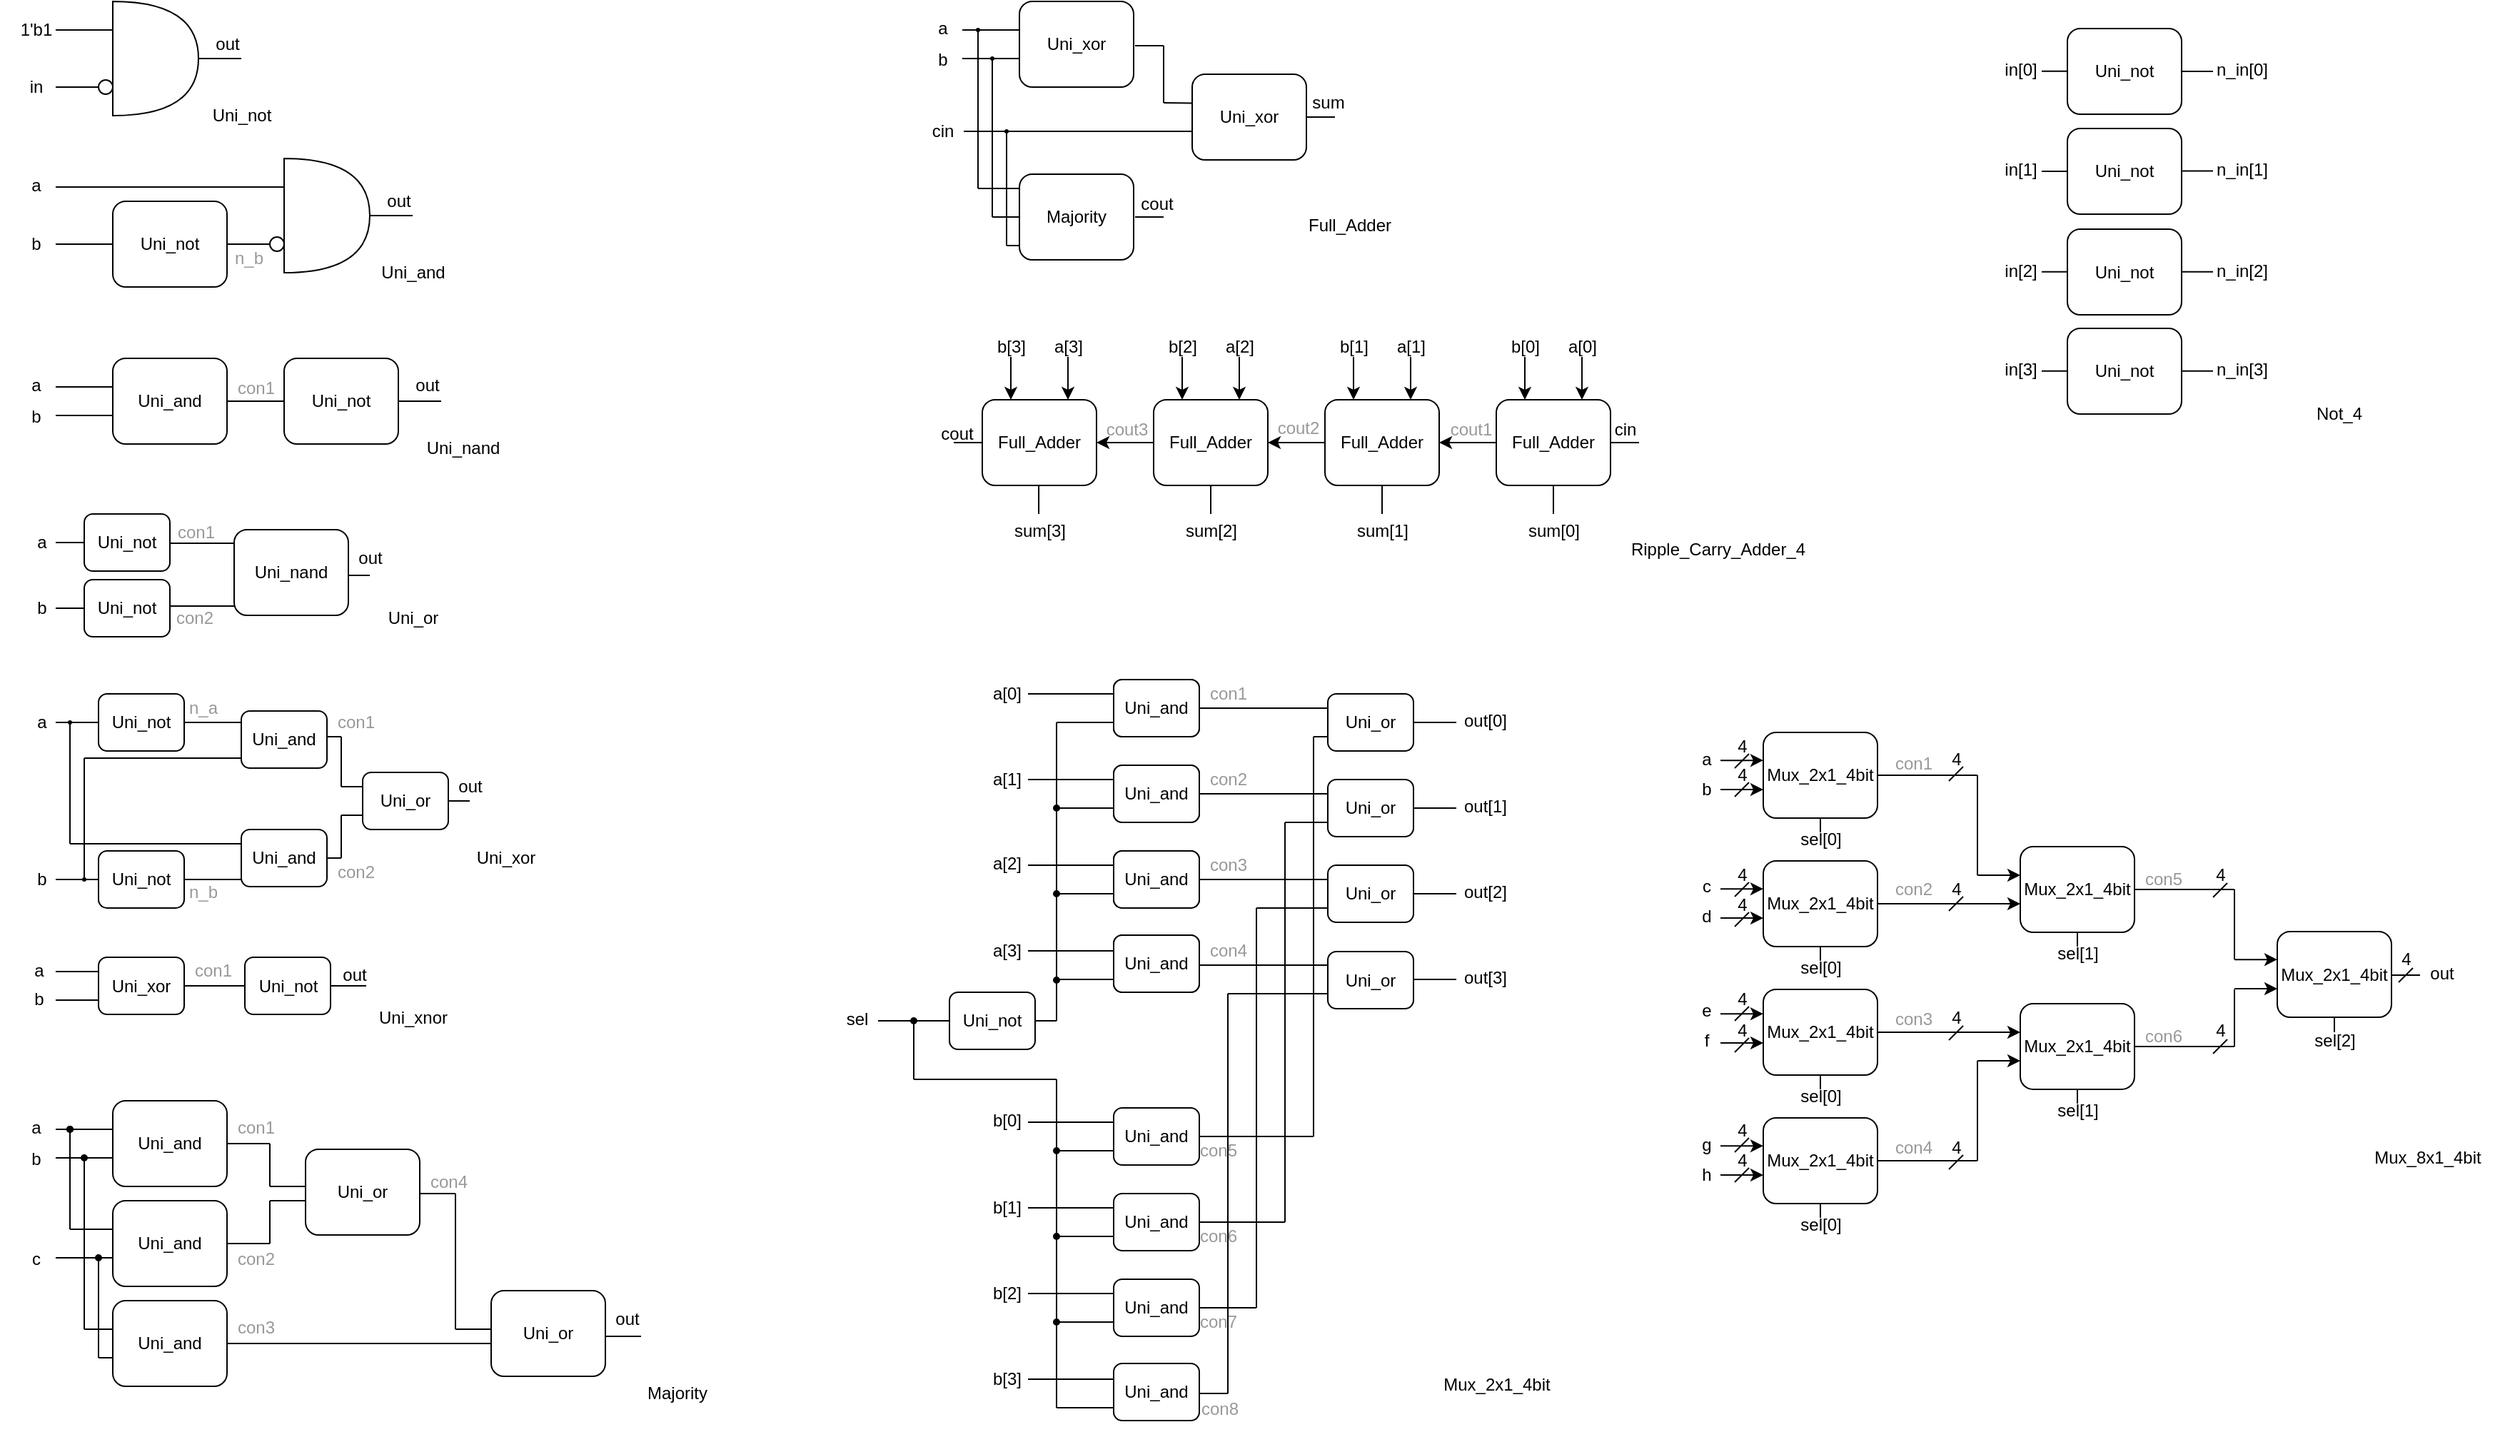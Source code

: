 <mxfile version="24.7.8">
  <diagram name="Page-1" id="U8iFAINuJi-PB0ZfpJhB">
    <mxGraphModel dx="2390" dy="1473" grid="1" gridSize="10" guides="1" tooltips="1" connect="1" arrows="1" fold="1" page="1" pageScale="1" pageWidth="1920" pageHeight="1200" math="0" shadow="0">
      <root>
        <mxCell id="0" />
        <mxCell id="1" parent="0" />
        <mxCell id="Ky6rxVkZPWlq-gp3w1kQ-504" value="4" style="text;html=1;align=center;verticalAlign=middle;resizable=0;points=[];autosize=1;strokeColor=none;fillColor=none;" vertex="1" parent="1">
          <mxGeometry x="1285" y="876" width="30" height="30" as="geometry" />
        </mxCell>
        <mxCell id="Ky6rxVkZPWlq-gp3w1kQ-506" value="4" style="text;html=1;align=center;verticalAlign=middle;resizable=0;points=[];autosize=1;strokeColor=none;fillColor=none;" vertex="1" parent="1">
          <mxGeometry x="1285" y="897" width="30" height="30" as="geometry" />
        </mxCell>
        <mxCell id="Ky6rxVkZPWlq-gp3w1kQ-496" value="4" style="text;html=1;align=center;verticalAlign=middle;resizable=0;points=[];autosize=1;strokeColor=none;fillColor=none;" vertex="1" parent="1">
          <mxGeometry x="1285" y="784" width="30" height="30" as="geometry" />
        </mxCell>
        <mxCell id="Ky6rxVkZPWlq-gp3w1kQ-502" value="4" style="text;html=1;align=center;verticalAlign=middle;resizable=0;points=[];autosize=1;strokeColor=none;fillColor=none;" vertex="1" parent="1">
          <mxGeometry x="1285" y="806" width="30" height="30" as="geometry" />
        </mxCell>
        <mxCell id="Ky6rxVkZPWlq-gp3w1kQ-490" value="4" style="text;html=1;align=center;verticalAlign=middle;resizable=0;points=[];autosize=1;strokeColor=none;fillColor=none;" vertex="1" parent="1">
          <mxGeometry x="1285" y="697" width="30" height="30" as="geometry" />
        </mxCell>
        <mxCell id="Ky6rxVkZPWlq-gp3w1kQ-494" value="4" style="text;html=1;align=center;verticalAlign=middle;resizable=0;points=[];autosize=1;strokeColor=none;fillColor=none;" vertex="1" parent="1">
          <mxGeometry x="1285" y="718" width="30" height="30" as="geometry" />
        </mxCell>
        <mxCell id="Ky6rxVkZPWlq-gp3w1kQ-482" value="4" style="text;html=1;align=center;verticalAlign=middle;resizable=0;points=[];autosize=1;strokeColor=none;fillColor=none;" vertex="1" parent="1">
          <mxGeometry x="1285" y="627" width="30" height="30" as="geometry" />
        </mxCell>
        <mxCell id="Ky6rxVkZPWlq-gp3w1kQ-481" value="4" style="text;html=1;align=center;verticalAlign=middle;resizable=0;points=[];autosize=1;strokeColor=none;fillColor=none;" vertex="1" parent="1">
          <mxGeometry x="1285" y="607" width="30" height="30" as="geometry" />
        </mxCell>
        <mxCell id="Ky6rxVkZPWlq-gp3w1kQ-226" value="cout1" style="text;html=1;align=center;verticalAlign=middle;resizable=0;points=[];autosize=1;strokeColor=none;fillColor=none;fontColor=#999999;" vertex="1" parent="1">
          <mxGeometry x="1085" y="385" width="50" height="30" as="geometry" />
        </mxCell>
        <mxCell id="Ky6rxVkZPWlq-gp3w1kQ-1" value="" style="shape=or;whiteSpace=wrap;html=1;" vertex="1" parent="1">
          <mxGeometry x="159" y="100" width="60" height="80" as="geometry" />
        </mxCell>
        <mxCell id="Ky6rxVkZPWlq-gp3w1kQ-2" value="" style="ellipse;whiteSpace=wrap;html=1;aspect=fixed;" vertex="1" parent="1">
          <mxGeometry x="149" y="155" width="10" height="10" as="geometry" />
        </mxCell>
        <mxCell id="Ky6rxVkZPWlq-gp3w1kQ-4" value="" style="endArrow=none;html=1;rounded=0;" edge="1" parent="1">
          <mxGeometry width="50" height="50" relative="1" as="geometry">
            <mxPoint x="119" y="160" as="sourcePoint" />
            <mxPoint x="149" y="160" as="targetPoint" />
          </mxGeometry>
        </mxCell>
        <mxCell id="Ky6rxVkZPWlq-gp3w1kQ-5" value="" style="endArrow=none;html=1;rounded=0;" edge="1" parent="1">
          <mxGeometry width="50" height="50" relative="1" as="geometry">
            <mxPoint x="119" y="120" as="sourcePoint" />
            <mxPoint x="159" y="120" as="targetPoint" />
          </mxGeometry>
        </mxCell>
        <mxCell id="Ky6rxVkZPWlq-gp3w1kQ-6" value="1&#39;b1" style="text;html=1;align=center;verticalAlign=middle;resizable=0;points=[];autosize=1;strokeColor=none;fillColor=none;" vertex="1" parent="1">
          <mxGeometry x="80" y="105" width="50" height="30" as="geometry" />
        </mxCell>
        <mxCell id="Ky6rxVkZPWlq-gp3w1kQ-7" value="in" style="text;html=1;align=center;verticalAlign=middle;resizable=0;points=[];autosize=1;strokeColor=none;fillColor=none;" vertex="1" parent="1">
          <mxGeometry x="90" y="145" width="30" height="30" as="geometry" />
        </mxCell>
        <mxCell id="Ky6rxVkZPWlq-gp3w1kQ-8" value="" style="endArrow=none;html=1;rounded=0;" edge="1" parent="1">
          <mxGeometry width="50" height="50" relative="1" as="geometry">
            <mxPoint x="219" y="140" as="sourcePoint" />
            <mxPoint x="249" y="140" as="targetPoint" />
          </mxGeometry>
        </mxCell>
        <mxCell id="Ky6rxVkZPWlq-gp3w1kQ-9" value="out" style="text;html=1;align=center;verticalAlign=middle;resizable=0;points=[];autosize=1;strokeColor=none;fillColor=none;" vertex="1" parent="1">
          <mxGeometry x="219" y="115" width="40" height="30" as="geometry" />
        </mxCell>
        <mxCell id="Ky6rxVkZPWlq-gp3w1kQ-10" value="Uni_not" style="text;html=1;align=center;verticalAlign=middle;resizable=0;points=[];autosize=1;strokeColor=none;fillColor=none;" vertex="1" parent="1">
          <mxGeometry x="219" y="165" width="60" height="30" as="geometry" />
        </mxCell>
        <mxCell id="Ky6rxVkZPWlq-gp3w1kQ-11" value="Uni_not" style="rounded=1;whiteSpace=wrap;html=1;" vertex="1" parent="1">
          <mxGeometry x="159" y="240" width="80" height="60" as="geometry" />
        </mxCell>
        <mxCell id="Ky6rxVkZPWlq-gp3w1kQ-12" value="" style="endArrow=none;html=1;rounded=0;" edge="1" parent="1">
          <mxGeometry width="50" height="50" relative="1" as="geometry">
            <mxPoint x="119" y="270" as="sourcePoint" />
            <mxPoint x="159" y="270" as="targetPoint" />
          </mxGeometry>
        </mxCell>
        <mxCell id="Ky6rxVkZPWlq-gp3w1kQ-13" value="b" style="text;html=1;align=center;verticalAlign=middle;resizable=0;points=[];autosize=1;strokeColor=none;fillColor=none;" vertex="1" parent="1">
          <mxGeometry x="90" y="255" width="30" height="30" as="geometry" />
        </mxCell>
        <mxCell id="Ky6rxVkZPWlq-gp3w1kQ-14" value="" style="endArrow=none;html=1;rounded=0;" edge="1" parent="1">
          <mxGeometry width="50" height="50" relative="1" as="geometry">
            <mxPoint x="239" y="270" as="sourcePoint" />
            <mxPoint x="269" y="270" as="targetPoint" />
          </mxGeometry>
        </mxCell>
        <mxCell id="Ky6rxVkZPWlq-gp3w1kQ-15" value="" style="endArrow=none;html=1;rounded=0;" edge="1" parent="1">
          <mxGeometry width="50" height="50" relative="1" as="geometry">
            <mxPoint x="279" y="230" as="sourcePoint" />
            <mxPoint x="119" y="230" as="targetPoint" />
          </mxGeometry>
        </mxCell>
        <mxCell id="Ky6rxVkZPWlq-gp3w1kQ-16" value="a" style="text;html=1;align=center;verticalAlign=middle;resizable=0;points=[];autosize=1;strokeColor=none;fillColor=none;" vertex="1" parent="1">
          <mxGeometry x="90" y="214" width="30" height="30" as="geometry" />
        </mxCell>
        <mxCell id="Ky6rxVkZPWlq-gp3w1kQ-26" value="" style="shape=or;whiteSpace=wrap;html=1;" vertex="1" parent="1">
          <mxGeometry x="279" y="210" width="60" height="80" as="geometry" />
        </mxCell>
        <mxCell id="Ky6rxVkZPWlq-gp3w1kQ-27" value="" style="ellipse;whiteSpace=wrap;html=1;aspect=fixed;" vertex="1" parent="1">
          <mxGeometry x="269" y="265" width="10" height="10" as="geometry" />
        </mxCell>
        <mxCell id="Ky6rxVkZPWlq-gp3w1kQ-28" value="" style="endArrow=none;html=1;rounded=0;" edge="1" parent="1">
          <mxGeometry width="50" height="50" relative="1" as="geometry">
            <mxPoint x="339" y="250" as="sourcePoint" />
            <mxPoint x="369" y="250" as="targetPoint" />
          </mxGeometry>
        </mxCell>
        <mxCell id="Ky6rxVkZPWlq-gp3w1kQ-29" value="out" style="text;html=1;align=center;verticalAlign=middle;resizable=0;points=[];autosize=1;strokeColor=none;fillColor=none;" vertex="1" parent="1">
          <mxGeometry x="339" y="225" width="40" height="30" as="geometry" />
        </mxCell>
        <mxCell id="Ky6rxVkZPWlq-gp3w1kQ-30" value="Uni_and" style="text;html=1;align=center;verticalAlign=middle;resizable=0;points=[];autosize=1;strokeColor=none;fillColor=none;" vertex="1" parent="1">
          <mxGeometry x="334" y="275" width="70" height="30" as="geometry" />
        </mxCell>
        <mxCell id="Ky6rxVkZPWlq-gp3w1kQ-31" value="Uni_and" style="rounded=1;whiteSpace=wrap;html=1;" vertex="1" parent="1">
          <mxGeometry x="159" y="350" width="80" height="60" as="geometry" />
        </mxCell>
        <mxCell id="Ky6rxVkZPWlq-gp3w1kQ-32" value="" style="endArrow=none;html=1;rounded=0;" edge="1" parent="1">
          <mxGeometry width="50" height="50" relative="1" as="geometry">
            <mxPoint x="119" y="370" as="sourcePoint" />
            <mxPoint x="159" y="370" as="targetPoint" />
          </mxGeometry>
        </mxCell>
        <mxCell id="Ky6rxVkZPWlq-gp3w1kQ-33" value="" style="endArrow=none;html=1;rounded=0;" edge="1" parent="1">
          <mxGeometry width="50" height="50" relative="1" as="geometry">
            <mxPoint x="119" y="390" as="sourcePoint" />
            <mxPoint x="159" y="390" as="targetPoint" />
          </mxGeometry>
        </mxCell>
        <mxCell id="Ky6rxVkZPWlq-gp3w1kQ-34" value="a" style="text;html=1;align=center;verticalAlign=middle;resizable=0;points=[];autosize=1;strokeColor=none;fillColor=none;" vertex="1" parent="1">
          <mxGeometry x="90" y="354" width="30" height="30" as="geometry" />
        </mxCell>
        <mxCell id="Ky6rxVkZPWlq-gp3w1kQ-35" value="b" style="text;html=1;align=center;verticalAlign=middle;resizable=0;points=[];autosize=1;strokeColor=none;fillColor=none;" vertex="1" parent="1">
          <mxGeometry x="90" y="376" width="30" height="30" as="geometry" />
        </mxCell>
        <mxCell id="Ky6rxVkZPWlq-gp3w1kQ-36" value="Uni_not" style="rounded=1;whiteSpace=wrap;html=1;" vertex="1" parent="1">
          <mxGeometry x="279" y="350" width="80" height="60" as="geometry" />
        </mxCell>
        <mxCell id="Ky6rxVkZPWlq-gp3w1kQ-37" value="" style="endArrow=none;html=1;rounded=0;exitX=1;exitY=0.5;exitDx=0;exitDy=0;" edge="1" parent="1" source="Ky6rxVkZPWlq-gp3w1kQ-31">
          <mxGeometry width="50" height="50" relative="1" as="geometry">
            <mxPoint x="229" y="430" as="sourcePoint" />
            <mxPoint x="279" y="380" as="targetPoint" />
          </mxGeometry>
        </mxCell>
        <mxCell id="Ky6rxVkZPWlq-gp3w1kQ-38" value="" style="endArrow=none;html=1;rounded=0;" edge="1" parent="1">
          <mxGeometry width="50" height="50" relative="1" as="geometry">
            <mxPoint x="359" y="380" as="sourcePoint" />
            <mxPoint x="389" y="380" as="targetPoint" />
          </mxGeometry>
        </mxCell>
        <mxCell id="Ky6rxVkZPWlq-gp3w1kQ-39" value="out" style="text;html=1;align=center;verticalAlign=middle;resizable=0;points=[];autosize=1;strokeColor=none;fillColor=none;" vertex="1" parent="1">
          <mxGeometry x="359" y="354" width="40" height="30" as="geometry" />
        </mxCell>
        <mxCell id="Ky6rxVkZPWlq-gp3w1kQ-40" value="Uni_nand" style="text;html=1;align=center;verticalAlign=middle;resizable=0;points=[];autosize=1;strokeColor=none;fillColor=none;" vertex="1" parent="1">
          <mxGeometry x="369" y="398" width="70" height="30" as="geometry" />
        </mxCell>
        <mxCell id="Ky6rxVkZPWlq-gp3w1kQ-41" value="&lt;font color=&quot;#999999&quot;&gt;con2&lt;/font&gt;" style="text;html=1;align=center;verticalAlign=middle;resizable=0;points=[];autosize=1;strokeColor=none;fillColor=none;" vertex="1" parent="1">
          <mxGeometry x="190.5" y="517" width="50" height="30" as="geometry" />
        </mxCell>
        <mxCell id="Ky6rxVkZPWlq-gp3w1kQ-42" value="con1" style="text;html=1;align=center;verticalAlign=middle;resizable=0;points=[];autosize=1;strokeColor=none;fillColor=none;fontColor=#999999;" vertex="1" parent="1">
          <mxGeometry x="191.5" y="457" width="50" height="30" as="geometry" />
        </mxCell>
        <mxCell id="Ky6rxVkZPWlq-gp3w1kQ-43" value="Uni_not" style="rounded=1;whiteSpace=wrap;html=1;" vertex="1" parent="1">
          <mxGeometry x="139" y="459" width="60" height="40" as="geometry" />
        </mxCell>
        <mxCell id="Ky6rxVkZPWlq-gp3w1kQ-44" value="Uni_not" style="rounded=1;whiteSpace=wrap;html=1;" vertex="1" parent="1">
          <mxGeometry x="139" y="505" width="60" height="40" as="geometry" />
        </mxCell>
        <mxCell id="Ky6rxVkZPWlq-gp3w1kQ-45" value="" style="endArrow=none;html=1;rounded=0;" edge="1" parent="1">
          <mxGeometry width="50" height="50" relative="1" as="geometry">
            <mxPoint x="119" y="479" as="sourcePoint" />
            <mxPoint x="139" y="479" as="targetPoint" />
          </mxGeometry>
        </mxCell>
        <mxCell id="Ky6rxVkZPWlq-gp3w1kQ-46" value="" style="endArrow=none;html=1;rounded=0;" edge="1" parent="1">
          <mxGeometry width="50" height="50" relative="1" as="geometry">
            <mxPoint x="119" y="525" as="sourcePoint" />
            <mxPoint x="139" y="525" as="targetPoint" />
          </mxGeometry>
        </mxCell>
        <mxCell id="Ky6rxVkZPWlq-gp3w1kQ-49" value="" style="endArrow=none;html=1;rounded=0;" edge="1" parent="1">
          <mxGeometry width="50" height="50" relative="1" as="geometry">
            <mxPoint x="319" y="502" as="sourcePoint" />
            <mxPoint x="339" y="502" as="targetPoint" />
          </mxGeometry>
        </mxCell>
        <mxCell id="Ky6rxVkZPWlq-gp3w1kQ-50" value="out" style="text;html=1;align=center;verticalAlign=middle;resizable=0;points=[];autosize=1;strokeColor=none;fillColor=none;" vertex="1" parent="1">
          <mxGeometry x="319" y="475" width="40" height="30" as="geometry" />
        </mxCell>
        <mxCell id="Ky6rxVkZPWlq-gp3w1kQ-51" value="a" style="text;html=1;align=center;verticalAlign=middle;resizable=0;points=[];autosize=1;strokeColor=none;fillColor=none;" vertex="1" parent="1">
          <mxGeometry x="94" y="464" width="30" height="30" as="geometry" />
        </mxCell>
        <mxCell id="Ky6rxVkZPWlq-gp3w1kQ-52" value="b" style="text;html=1;align=center;verticalAlign=middle;resizable=0;points=[];autosize=1;strokeColor=none;fillColor=none;" vertex="1" parent="1">
          <mxGeometry x="94" y="510" width="30" height="30" as="geometry" />
        </mxCell>
        <mxCell id="Ky6rxVkZPWlq-gp3w1kQ-55" value="" style="endArrow=none;html=1;rounded=0;" edge="1" parent="1">
          <mxGeometry width="50" height="50" relative="1" as="geometry">
            <mxPoint x="199" y="523.5" as="sourcePoint" />
            <mxPoint x="244" y="523.5" as="targetPoint" />
          </mxGeometry>
        </mxCell>
        <mxCell id="Ky6rxVkZPWlq-gp3w1kQ-56" value="" style="endArrow=none;html=1;rounded=0;" edge="1" parent="1">
          <mxGeometry width="50" height="50" relative="1" as="geometry">
            <mxPoint x="199" y="479.5" as="sourcePoint" />
            <mxPoint x="244" y="479.5" as="targetPoint" />
          </mxGeometry>
        </mxCell>
        <mxCell id="Ky6rxVkZPWlq-gp3w1kQ-57" value="Uni_nand" style="rounded=1;whiteSpace=wrap;html=1;" vertex="1" parent="1">
          <mxGeometry x="244" y="470" width="80" height="60" as="geometry" />
        </mxCell>
        <mxCell id="Ky6rxVkZPWlq-gp3w1kQ-58" value="Uni_or" style="text;html=1;align=center;verticalAlign=middle;resizable=0;points=[];autosize=1;strokeColor=none;fillColor=none;" vertex="1" parent="1">
          <mxGeometry x="339" y="517" width="60" height="30" as="geometry" />
        </mxCell>
        <mxCell id="Ky6rxVkZPWlq-gp3w1kQ-59" value="&lt;font color=&quot;#999999&quot;&gt;con2&lt;/font&gt;" style="text;html=1;align=center;verticalAlign=middle;resizable=0;points=[];autosize=1;strokeColor=none;fillColor=none;" vertex="1" parent="1">
          <mxGeometry x="304" y="695" width="50" height="30" as="geometry" />
        </mxCell>
        <mxCell id="Ky6rxVkZPWlq-gp3w1kQ-60" value="Uni_and" style="rounded=1;whiteSpace=wrap;html=1;" vertex="1" parent="1">
          <mxGeometry x="249" y="597" width="60" height="40" as="geometry" />
        </mxCell>
        <mxCell id="Ky6rxVkZPWlq-gp3w1kQ-61" value="" style="endArrow=none;html=1;rounded=0;exitX=1;exitY=0.5;exitDx=0;exitDy=0;" edge="1" parent="1" source="Ky6rxVkZPWlq-gp3w1kQ-71">
          <mxGeometry width="50" height="50" relative="1" as="geometry">
            <mxPoint x="229" y="605" as="sourcePoint" />
            <mxPoint x="249" y="605" as="targetPoint" />
          </mxGeometry>
        </mxCell>
        <mxCell id="Ky6rxVkZPWlq-gp3w1kQ-62" value="" style="endArrow=none;html=1;rounded=0;" edge="1" parent="1">
          <mxGeometry width="50" height="50" relative="1" as="geometry">
            <mxPoint x="319" y="615" as="sourcePoint" />
            <mxPoint x="319" y="650" as="targetPoint" />
          </mxGeometry>
        </mxCell>
        <mxCell id="Ky6rxVkZPWlq-gp3w1kQ-63" value="" style="endArrow=none;html=1;rounded=0;" edge="1" parent="1">
          <mxGeometry width="50" height="50" relative="1" as="geometry">
            <mxPoint x="139" y="630" as="sourcePoint" />
            <mxPoint x="249" y="630" as="targetPoint" />
          </mxGeometry>
        </mxCell>
        <mxCell id="Ky6rxVkZPWlq-gp3w1kQ-64" value="&lt;font color=&quot;#999999&quot;&gt;con1&lt;/font&gt;" style="text;html=1;align=center;verticalAlign=middle;resizable=0;points=[];autosize=1;strokeColor=none;fillColor=none;" vertex="1" parent="1">
          <mxGeometry x="304" y="590" width="50" height="30" as="geometry" />
        </mxCell>
        <mxCell id="Ky6rxVkZPWlq-gp3w1kQ-65" value="a" style="text;html=1;align=center;verticalAlign=middle;resizable=0;points=[];autosize=1;strokeColor=none;fillColor=none;" vertex="1" parent="1">
          <mxGeometry x="94" y="590" width="30" height="30" as="geometry" />
        </mxCell>
        <mxCell id="Ky6rxVkZPWlq-gp3w1kQ-66" value="Uni_not" style="rounded=1;whiteSpace=wrap;html=1;" vertex="1" parent="1">
          <mxGeometry x="149" y="695" width="60" height="40" as="geometry" />
        </mxCell>
        <mxCell id="Ky6rxVkZPWlq-gp3w1kQ-67" value="" style="endArrow=none;html=1;rounded=0;" edge="1" parent="1">
          <mxGeometry width="50" height="50" relative="1" as="geometry">
            <mxPoint x="139.0" y="715" as="sourcePoint" />
            <mxPoint x="149" y="715" as="targetPoint" />
          </mxGeometry>
        </mxCell>
        <mxCell id="Ky6rxVkZPWlq-gp3w1kQ-68" value="" style="endArrow=none;html=1;rounded=0;exitX=1;exitY=0.5;exitDx=0;exitDy=0;" edge="1" parent="1" source="Ky6rxVkZPWlq-gp3w1kQ-66">
          <mxGeometry width="50" height="50" relative="1" as="geometry">
            <mxPoint x="229" y="715" as="sourcePoint" />
            <mxPoint x="249" y="715" as="targetPoint" />
          </mxGeometry>
        </mxCell>
        <mxCell id="Ky6rxVkZPWlq-gp3w1kQ-69" value="b" style="text;html=1;align=center;verticalAlign=middle;resizable=0;points=[];autosize=1;strokeColor=none;fillColor=none;" vertex="1" parent="1">
          <mxGeometry x="94" y="700" width="30" height="30" as="geometry" />
        </mxCell>
        <mxCell id="Ky6rxVkZPWlq-gp3w1kQ-70" value="out" style="text;html=1;align=center;verticalAlign=middle;resizable=0;points=[];autosize=1;strokeColor=none;fillColor=none;" vertex="1" parent="1">
          <mxGeometry x="389" y="635" width="40" height="30" as="geometry" />
        </mxCell>
        <mxCell id="Ky6rxVkZPWlq-gp3w1kQ-71" value="Uni_not" style="rounded=1;whiteSpace=wrap;html=1;" vertex="1" parent="1">
          <mxGeometry x="149" y="585" width="60" height="40" as="geometry" />
        </mxCell>
        <mxCell id="Ky6rxVkZPWlq-gp3w1kQ-72" value="Uni_and" style="rounded=1;whiteSpace=wrap;html=1;" vertex="1" parent="1">
          <mxGeometry x="249" y="680" width="60" height="40" as="geometry" />
        </mxCell>
        <mxCell id="Ky6rxVkZPWlq-gp3w1kQ-73" value="Uni_or" style="rounded=1;whiteSpace=wrap;html=1;" vertex="1" parent="1">
          <mxGeometry x="334" y="640" width="60" height="40" as="geometry" />
        </mxCell>
        <mxCell id="Ky6rxVkZPWlq-gp3w1kQ-74" value="" style="endArrow=none;html=1;rounded=0;" edge="1" parent="1">
          <mxGeometry width="50" height="50" relative="1" as="geometry">
            <mxPoint x="394" y="660" as="sourcePoint" />
            <mxPoint x="409" y="660" as="targetPoint" />
          </mxGeometry>
        </mxCell>
        <mxCell id="Ky6rxVkZPWlq-gp3w1kQ-75" value="" style="endArrow=none;html=1;rounded=0;exitX=1;exitY=0.5;exitDx=0;exitDy=0;" edge="1" parent="1" source="Ky6rxVkZPWlq-gp3w1kQ-91">
          <mxGeometry width="50" height="50" relative="1" as="geometry">
            <mxPoint x="134.0" y="605" as="sourcePoint" />
            <mxPoint x="149" y="605" as="targetPoint" />
          </mxGeometry>
        </mxCell>
        <mxCell id="Ky6rxVkZPWlq-gp3w1kQ-76" value="" style="endArrow=none;html=1;rounded=0;" edge="1" parent="1">
          <mxGeometry width="50" height="50" relative="1" as="geometry">
            <mxPoint x="119" y="620" as="sourcePoint" />
            <mxPoint x="119" y="620" as="targetPoint" />
          </mxGeometry>
        </mxCell>
        <mxCell id="Ky6rxVkZPWlq-gp3w1kQ-77" value="Uni_xor" style="text;html=1;align=center;verticalAlign=middle;resizable=0;points=[];autosize=1;strokeColor=none;fillColor=none;" vertex="1" parent="1">
          <mxGeometry x="404" y="685" width="60" height="30" as="geometry" />
        </mxCell>
        <mxCell id="Ky6rxVkZPWlq-gp3w1kQ-78" value="" style="endArrow=none;html=1;rounded=0;" edge="1" parent="1" source="Ky6rxVkZPWlq-gp3w1kQ-91">
          <mxGeometry width="50" height="50" relative="1" as="geometry">
            <mxPoint x="119" y="605" as="sourcePoint" />
            <mxPoint x="129" y="605" as="targetPoint" />
          </mxGeometry>
        </mxCell>
        <mxCell id="Ky6rxVkZPWlq-gp3w1kQ-79" value="" style="endArrow=none;html=1;rounded=0;exitX=1.001;exitY=0.838;exitDx=0;exitDy=0;exitPerimeter=0;entryX=0;entryY=0.5;entryDx=0;entryDy=0;" edge="1" parent="1">
          <mxGeometry width="50" height="50" relative="1" as="geometry">
            <mxPoint x="119.03" y="715" as="sourcePoint" />
            <mxPoint x="140.0" y="715" as="targetPoint" />
          </mxGeometry>
        </mxCell>
        <mxCell id="Ky6rxVkZPWlq-gp3w1kQ-80" value="" style="endArrow=none;html=1;rounded=0;" edge="1" parent="1">
          <mxGeometry width="50" height="50" relative="1" as="geometry">
            <mxPoint x="319" y="615" as="sourcePoint" />
            <mxPoint x="309" y="615" as="targetPoint" />
          </mxGeometry>
        </mxCell>
        <mxCell id="Ky6rxVkZPWlq-gp3w1kQ-81" value="" style="endArrow=none;html=1;rounded=0;" edge="1" parent="1">
          <mxGeometry width="50" height="50" relative="1" as="geometry">
            <mxPoint x="319" y="700" as="sourcePoint" />
            <mxPoint x="309" y="700" as="targetPoint" />
          </mxGeometry>
        </mxCell>
        <mxCell id="Ky6rxVkZPWlq-gp3w1kQ-82" value="" style="endArrow=none;html=1;rounded=0;" edge="1" parent="1">
          <mxGeometry width="50" height="50" relative="1" as="geometry">
            <mxPoint x="334" y="650" as="sourcePoint" />
            <mxPoint x="319" y="650" as="targetPoint" />
          </mxGeometry>
        </mxCell>
        <mxCell id="Ky6rxVkZPWlq-gp3w1kQ-83" value="" style="endArrow=none;html=1;rounded=0;" edge="1" parent="1">
          <mxGeometry width="50" height="50" relative="1" as="geometry">
            <mxPoint x="334" y="670" as="sourcePoint" />
            <mxPoint x="319" y="670" as="targetPoint" />
          </mxGeometry>
        </mxCell>
        <mxCell id="Ky6rxVkZPWlq-gp3w1kQ-84" value="" style="endArrow=none;html=1;rounded=0;" edge="1" parent="1">
          <mxGeometry width="50" height="50" relative="1" as="geometry">
            <mxPoint x="319" y="700" as="sourcePoint" />
            <mxPoint x="319" y="670" as="targetPoint" />
          </mxGeometry>
        </mxCell>
        <mxCell id="Ky6rxVkZPWlq-gp3w1kQ-85" value="" style="endArrow=none;html=1;rounded=0;entryX=0.5;entryY=0;entryDx=0;entryDy=0;" edge="1" parent="1" target="Ky6rxVkZPWlq-gp3w1kQ-91">
          <mxGeometry width="50" height="50" relative="1" as="geometry">
            <mxPoint x="129" y="690" as="sourcePoint" />
            <mxPoint x="129" y="610" as="targetPoint" />
          </mxGeometry>
        </mxCell>
        <mxCell id="Ky6rxVkZPWlq-gp3w1kQ-86" value="" style="endArrow=none;html=1;rounded=0;exitX=0;exitY=0.25;exitDx=0;exitDy=0;" edge="1" parent="1" source="Ky6rxVkZPWlq-gp3w1kQ-72">
          <mxGeometry width="50" height="50" relative="1" as="geometry">
            <mxPoint x="79" y="740" as="sourcePoint" />
            <mxPoint x="129" y="690" as="targetPoint" />
          </mxGeometry>
        </mxCell>
        <mxCell id="Ky6rxVkZPWlq-gp3w1kQ-87" value="" style="endArrow=none;html=1;rounded=0;exitX=0.5;exitY=0;exitDx=0;exitDy=0;" edge="1" parent="1" source="Ky6rxVkZPWlq-gp3w1kQ-92">
          <mxGeometry width="50" height="50" relative="1" as="geometry">
            <mxPoint x="139" y="710" as="sourcePoint" />
            <mxPoint x="139" y="630" as="targetPoint" />
          </mxGeometry>
        </mxCell>
        <mxCell id="Ky6rxVkZPWlq-gp3w1kQ-88" value="&lt;font color=&quot;#999999&quot;&gt;n_a&lt;/font&gt;" style="text;html=1;align=center;verticalAlign=middle;resizable=0;points=[];autosize=1;strokeColor=none;fillColor=none;" vertex="1" parent="1">
          <mxGeometry x="201.5" y="580" width="40" height="30" as="geometry" />
        </mxCell>
        <mxCell id="Ky6rxVkZPWlq-gp3w1kQ-89" value="&lt;font color=&quot;#999999&quot;&gt;n_b&lt;/font&gt;" style="text;html=1;align=center;verticalAlign=middle;resizable=0;points=[];autosize=1;strokeColor=none;fillColor=none;" vertex="1" parent="1">
          <mxGeometry x="201.5" y="709" width="40" height="30" as="geometry" />
        </mxCell>
        <mxCell id="Ky6rxVkZPWlq-gp3w1kQ-90" value="" style="endArrow=none;html=1;rounded=0;" edge="1" parent="1" target="Ky6rxVkZPWlq-gp3w1kQ-91">
          <mxGeometry width="50" height="50" relative="1" as="geometry">
            <mxPoint x="119" y="605" as="sourcePoint" />
            <mxPoint x="129" y="605" as="targetPoint" />
          </mxGeometry>
        </mxCell>
        <mxCell id="Ky6rxVkZPWlq-gp3w1kQ-91" value="" style="ellipse;whiteSpace=wrap;html=1;aspect=fixed;fillColor=#000000;" vertex="1" parent="1">
          <mxGeometry x="128" y="604" width="2" height="2" as="geometry" />
        </mxCell>
        <mxCell id="Ky6rxVkZPWlq-gp3w1kQ-92" value="" style="ellipse;whiteSpace=wrap;html=1;aspect=fixed;fillColor=#000000;" vertex="1" parent="1">
          <mxGeometry x="138" y="714" width="2" height="2" as="geometry" />
        </mxCell>
        <mxCell id="Ky6rxVkZPWlq-gp3w1kQ-93" value="out" style="text;html=1;align=center;verticalAlign=middle;resizable=0;points=[];autosize=1;strokeColor=none;fillColor=none;" vertex="1" parent="1">
          <mxGeometry x="307.5" y="766.5" width="40" height="30" as="geometry" />
        </mxCell>
        <mxCell id="Ky6rxVkZPWlq-gp3w1kQ-94" value="Uni_not" style="rounded=1;whiteSpace=wrap;html=1;" vertex="1" parent="1">
          <mxGeometry x="251.5" y="769.5" width="60" height="40" as="geometry" />
        </mxCell>
        <mxCell id="Ky6rxVkZPWlq-gp3w1kQ-95" value="Uni_xor" style="rounded=1;whiteSpace=wrap;html=1;" vertex="1" parent="1">
          <mxGeometry x="149" y="769.5" width="60" height="40" as="geometry" />
        </mxCell>
        <mxCell id="Ky6rxVkZPWlq-gp3w1kQ-96" value="" style="endArrow=none;html=1;rounded=0;entryX=0;entryY=0.5;entryDx=0;entryDy=0;" edge="1" parent="1" target="Ky6rxVkZPWlq-gp3w1kQ-94">
          <mxGeometry width="50" height="50" relative="1" as="geometry">
            <mxPoint x="209" y="789.5" as="sourcePoint" />
            <mxPoint x="224" y="789.5" as="targetPoint" />
          </mxGeometry>
        </mxCell>
        <mxCell id="Ky6rxVkZPWlq-gp3w1kQ-97" value="" style="endArrow=none;html=1;rounded=0;" edge="1" parent="1">
          <mxGeometry width="50" height="50" relative="1" as="geometry">
            <mxPoint x="311.5" y="789.5" as="sourcePoint" />
            <mxPoint x="336.5" y="789.5" as="targetPoint" />
          </mxGeometry>
        </mxCell>
        <mxCell id="Ky6rxVkZPWlq-gp3w1kQ-98" value="" style="endArrow=none;html=1;rounded=0;" edge="1" parent="1">
          <mxGeometry width="50" height="50" relative="1" as="geometry">
            <mxPoint x="119" y="779.5" as="sourcePoint" />
            <mxPoint x="149" y="779.5" as="targetPoint" />
          </mxGeometry>
        </mxCell>
        <mxCell id="Ky6rxVkZPWlq-gp3w1kQ-99" value="" style="endArrow=none;html=1;rounded=0;" edge="1" parent="1">
          <mxGeometry width="50" height="50" relative="1" as="geometry">
            <mxPoint x="119" y="799.5" as="sourcePoint" />
            <mxPoint x="149" y="799.5" as="targetPoint" />
          </mxGeometry>
        </mxCell>
        <mxCell id="Ky6rxVkZPWlq-gp3w1kQ-100" value="&lt;font color=&quot;#999999&quot;&gt;con1&lt;/font&gt;" style="text;html=1;align=center;verticalAlign=middle;resizable=0;points=[];autosize=1;strokeColor=none;fillColor=none;" vertex="1" parent="1">
          <mxGeometry x="204" y="763.5" width="50" height="30" as="geometry" />
        </mxCell>
        <mxCell id="Ky6rxVkZPWlq-gp3w1kQ-101" value="a" style="text;html=1;align=center;verticalAlign=middle;resizable=0;points=[];autosize=1;strokeColor=none;fillColor=none;" vertex="1" parent="1">
          <mxGeometry x="92" y="763.5" width="30" height="30" as="geometry" />
        </mxCell>
        <mxCell id="Ky6rxVkZPWlq-gp3w1kQ-102" value="b" style="text;html=1;align=center;verticalAlign=middle;resizable=0;points=[];autosize=1;strokeColor=none;fillColor=none;" vertex="1" parent="1">
          <mxGeometry x="92" y="783.5" width="30" height="30" as="geometry" />
        </mxCell>
        <mxCell id="Ky6rxVkZPWlq-gp3w1kQ-103" value="Uni_xnor" style="text;html=1;align=center;verticalAlign=middle;resizable=0;points=[];autosize=1;strokeColor=none;fillColor=none;" vertex="1" parent="1">
          <mxGeometry x="334" y="796.5" width="70" height="30" as="geometry" />
        </mxCell>
        <mxCell id="Ky6rxVkZPWlq-gp3w1kQ-105" value="&lt;font color=&quot;#999999&quot;&gt;con1&lt;/font&gt;" style="text;html=1;align=center;verticalAlign=middle;resizable=0;points=[];autosize=1;strokeColor=none;fillColor=none;" vertex="1" parent="1">
          <mxGeometry x="234" y="356" width="50" height="30" as="geometry" />
        </mxCell>
        <mxCell id="Ky6rxVkZPWlq-gp3w1kQ-106" value="&lt;font color=&quot;#999999&quot;&gt;n_b&lt;/font&gt;" style="text;html=1;align=center;verticalAlign=middle;resizable=0;points=[];autosize=1;strokeColor=none;fillColor=none;" vertex="1" parent="1">
          <mxGeometry x="234" y="265" width="40" height="30" as="geometry" />
        </mxCell>
        <mxCell id="Ky6rxVkZPWlq-gp3w1kQ-107" value="Uni_and" style="rounded=1;whiteSpace=wrap;html=1;" vertex="1" parent="1">
          <mxGeometry x="159" y="870" width="80" height="60" as="geometry" />
        </mxCell>
        <mxCell id="Ky6rxVkZPWlq-gp3w1kQ-108" value="Uni_and" style="rounded=1;whiteSpace=wrap;html=1;" vertex="1" parent="1">
          <mxGeometry x="159" y="940" width="80" height="60" as="geometry" />
        </mxCell>
        <mxCell id="Ky6rxVkZPWlq-gp3w1kQ-109" value="Uni_and" style="rounded=1;whiteSpace=wrap;html=1;" vertex="1" parent="1">
          <mxGeometry x="159" y="1010" width="80" height="60" as="geometry" />
        </mxCell>
        <mxCell id="Ky6rxVkZPWlq-gp3w1kQ-110" value="" style="endArrow=none;html=1;rounded=0;" edge="1" parent="1">
          <mxGeometry width="50" height="50" relative="1" as="geometry">
            <mxPoint x="119" y="890" as="sourcePoint" />
            <mxPoint x="159" y="890" as="targetPoint" />
          </mxGeometry>
        </mxCell>
        <mxCell id="Ky6rxVkZPWlq-gp3w1kQ-111" value="" style="endArrow=none;html=1;rounded=0;" edge="1" parent="1">
          <mxGeometry width="50" height="50" relative="1" as="geometry">
            <mxPoint x="119" y="910" as="sourcePoint" />
            <mxPoint x="159" y="910" as="targetPoint" />
          </mxGeometry>
        </mxCell>
        <mxCell id="Ky6rxVkZPWlq-gp3w1kQ-112" value="a" style="text;html=1;align=center;verticalAlign=middle;resizable=0;points=[];autosize=1;strokeColor=none;fillColor=none;" vertex="1" parent="1">
          <mxGeometry x="90" y="874" width="30" height="30" as="geometry" />
        </mxCell>
        <mxCell id="Ky6rxVkZPWlq-gp3w1kQ-113" value="b" style="text;html=1;align=center;verticalAlign=middle;resizable=0;points=[];autosize=1;strokeColor=none;fillColor=none;" vertex="1" parent="1">
          <mxGeometry x="90" y="896" width="30" height="30" as="geometry" />
        </mxCell>
        <mxCell id="Ky6rxVkZPWlq-gp3w1kQ-118" value="" style="endArrow=none;html=1;rounded=0;" edge="1" parent="1">
          <mxGeometry width="50" height="50" relative="1" as="geometry">
            <mxPoint x="129" y="960" as="sourcePoint" />
            <mxPoint x="159" y="960" as="targetPoint" />
          </mxGeometry>
        </mxCell>
        <mxCell id="Ky6rxVkZPWlq-gp3w1kQ-119" value="" style="endArrow=none;html=1;rounded=0;" edge="1" parent="1">
          <mxGeometry width="50" height="50" relative="1" as="geometry">
            <mxPoint x="119" y="980" as="sourcePoint" />
            <mxPoint x="159" y="980" as="targetPoint" />
          </mxGeometry>
        </mxCell>
        <mxCell id="Ky6rxVkZPWlq-gp3w1kQ-121" value="c" style="text;html=1;align=center;verticalAlign=middle;resizable=0;points=[];autosize=1;strokeColor=none;fillColor=none;" vertex="1" parent="1">
          <mxGeometry x="90" y="966" width="30" height="30" as="geometry" />
        </mxCell>
        <mxCell id="Ky6rxVkZPWlq-gp3w1kQ-122" value="" style="endArrow=none;html=1;rounded=0;" edge="1" parent="1">
          <mxGeometry width="50" height="50" relative="1" as="geometry">
            <mxPoint x="139" y="1030" as="sourcePoint" />
            <mxPoint x="159" y="1030" as="targetPoint" />
          </mxGeometry>
        </mxCell>
        <mxCell id="Ky6rxVkZPWlq-gp3w1kQ-123" value="" style="endArrow=none;html=1;rounded=0;" edge="1" parent="1">
          <mxGeometry width="50" height="50" relative="1" as="geometry">
            <mxPoint x="149" y="1050" as="sourcePoint" />
            <mxPoint x="159" y="1050" as="targetPoint" />
          </mxGeometry>
        </mxCell>
        <mxCell id="Ky6rxVkZPWlq-gp3w1kQ-126" value="" style="endArrow=none;html=1;rounded=0;" edge="1" parent="1">
          <mxGeometry width="50" height="50" relative="1" as="geometry">
            <mxPoint x="129" y="960" as="sourcePoint" />
            <mxPoint x="129" y="890" as="targetPoint" />
          </mxGeometry>
        </mxCell>
        <mxCell id="Ky6rxVkZPWlq-gp3w1kQ-127" value="" style="endArrow=none;html=1;rounded=0;" edge="1" parent="1">
          <mxGeometry width="50" height="50" relative="1" as="geometry">
            <mxPoint x="139" y="1030" as="sourcePoint" />
            <mxPoint x="139" y="910" as="targetPoint" />
          </mxGeometry>
        </mxCell>
        <mxCell id="Ky6rxVkZPWlq-gp3w1kQ-128" value="" style="endArrow=none;html=1;rounded=0;" edge="1" parent="1">
          <mxGeometry width="50" height="50" relative="1" as="geometry">
            <mxPoint x="149" y="1050" as="sourcePoint" />
            <mxPoint x="149" y="980" as="targetPoint" />
          </mxGeometry>
        </mxCell>
        <mxCell id="Ky6rxVkZPWlq-gp3w1kQ-130" value="" style="ellipse;whiteSpace=wrap;html=1;aspect=fixed;fillColor=#000000;" vertex="1" parent="1">
          <mxGeometry x="127" y="888" width="4" height="4" as="geometry" />
        </mxCell>
        <mxCell id="Ky6rxVkZPWlq-gp3w1kQ-132" value="" style="ellipse;whiteSpace=wrap;html=1;aspect=fixed;fillColor=#000000;" vertex="1" parent="1">
          <mxGeometry x="137" y="908" width="4" height="4" as="geometry" />
        </mxCell>
        <mxCell id="Ky6rxVkZPWlq-gp3w1kQ-133" value="" style="ellipse;whiteSpace=wrap;html=1;aspect=fixed;fillColor=#000000;" vertex="1" parent="1">
          <mxGeometry x="147" y="978" width="4" height="4" as="geometry" />
        </mxCell>
        <mxCell id="Ky6rxVkZPWlq-gp3w1kQ-134" value="" style="endArrow=none;html=1;rounded=0;" edge="1" parent="1">
          <mxGeometry width="50" height="50" relative="1" as="geometry">
            <mxPoint x="239" y="900" as="sourcePoint" />
            <mxPoint x="269" y="900" as="targetPoint" />
          </mxGeometry>
        </mxCell>
        <mxCell id="Ky6rxVkZPWlq-gp3w1kQ-135" value="" style="endArrow=none;html=1;rounded=0;exitX=1;exitY=0.5;exitDx=0;exitDy=0;" edge="1" parent="1" source="Ky6rxVkZPWlq-gp3w1kQ-108">
          <mxGeometry width="50" height="50" relative="1" as="geometry">
            <mxPoint x="239" y="980" as="sourcePoint" />
            <mxPoint x="269" y="970" as="targetPoint" />
          </mxGeometry>
        </mxCell>
        <mxCell id="Ky6rxVkZPWlq-gp3w1kQ-136" value="" style="endArrow=none;html=1;rounded=0;" edge="1" parent="1">
          <mxGeometry width="50" height="50" relative="1" as="geometry">
            <mxPoint x="239" y="1040" as="sourcePoint" />
            <mxPoint x="399" y="1040" as="targetPoint" />
          </mxGeometry>
        </mxCell>
        <mxCell id="Ky6rxVkZPWlq-gp3w1kQ-137" value="" style="endArrow=none;html=1;rounded=0;" edge="1" parent="1">
          <mxGeometry width="50" height="50" relative="1" as="geometry">
            <mxPoint x="269" y="930" as="sourcePoint" />
            <mxPoint x="269" y="900" as="targetPoint" />
          </mxGeometry>
        </mxCell>
        <mxCell id="Ky6rxVkZPWlq-gp3w1kQ-138" value="" style="endArrow=none;html=1;rounded=0;" edge="1" parent="1">
          <mxGeometry width="50" height="50" relative="1" as="geometry">
            <mxPoint x="269" y="970" as="sourcePoint" />
            <mxPoint x="269" y="940" as="targetPoint" />
          </mxGeometry>
        </mxCell>
        <mxCell id="Ky6rxVkZPWlq-gp3w1kQ-139" value="Uni_or" style="rounded=1;whiteSpace=wrap;html=1;" vertex="1" parent="1">
          <mxGeometry x="294" y="904" width="80" height="60" as="geometry" />
        </mxCell>
        <mxCell id="Ky6rxVkZPWlq-gp3w1kQ-142" value="" style="endArrow=none;html=1;rounded=0;" edge="1" parent="1">
          <mxGeometry width="50" height="50" relative="1" as="geometry">
            <mxPoint x="269" y="930" as="sourcePoint" />
            <mxPoint x="294" y="930" as="targetPoint" />
          </mxGeometry>
        </mxCell>
        <mxCell id="Ky6rxVkZPWlq-gp3w1kQ-144" value="" style="endArrow=none;html=1;rounded=0;" edge="1" parent="1">
          <mxGeometry width="50" height="50" relative="1" as="geometry">
            <mxPoint x="269" y="940" as="sourcePoint" />
            <mxPoint x="294" y="940" as="targetPoint" />
          </mxGeometry>
        </mxCell>
        <mxCell id="Ky6rxVkZPWlq-gp3w1kQ-145" value="" style="endArrow=none;html=1;rounded=0;" edge="1" parent="1">
          <mxGeometry width="50" height="50" relative="1" as="geometry">
            <mxPoint x="374" y="935" as="sourcePoint" />
            <mxPoint x="399" y="935" as="targetPoint" />
          </mxGeometry>
        </mxCell>
        <mxCell id="Ky6rxVkZPWlq-gp3w1kQ-146" value="" style="endArrow=none;html=1;rounded=0;" edge="1" parent="1">
          <mxGeometry width="50" height="50" relative="1" as="geometry">
            <mxPoint x="399" y="1030" as="sourcePoint" />
            <mxPoint x="399" y="935" as="targetPoint" />
          </mxGeometry>
        </mxCell>
        <mxCell id="Ky6rxVkZPWlq-gp3w1kQ-147" value="" style="endArrow=none;html=1;rounded=0;" edge="1" parent="1">
          <mxGeometry width="50" height="50" relative="1" as="geometry">
            <mxPoint x="399" y="1030" as="sourcePoint" />
            <mxPoint x="424" y="1030" as="targetPoint" />
          </mxGeometry>
        </mxCell>
        <mxCell id="Ky6rxVkZPWlq-gp3w1kQ-148" value="" style="endArrow=none;html=1;rounded=0;" edge="1" parent="1">
          <mxGeometry width="50" height="50" relative="1" as="geometry">
            <mxPoint x="399" y="1040" as="sourcePoint" />
            <mxPoint x="424" y="1040" as="targetPoint" />
          </mxGeometry>
        </mxCell>
        <mxCell id="Ky6rxVkZPWlq-gp3w1kQ-149" value="Uni_or" style="rounded=1;whiteSpace=wrap;html=1;" vertex="1" parent="1">
          <mxGeometry x="424" y="1003" width="80" height="60" as="geometry" />
        </mxCell>
        <mxCell id="Ky6rxVkZPWlq-gp3w1kQ-151" value="" style="endArrow=none;html=1;rounded=0;" edge="1" parent="1">
          <mxGeometry width="50" height="50" relative="1" as="geometry">
            <mxPoint x="504" y="1035" as="sourcePoint" />
            <mxPoint x="529" y="1035" as="targetPoint" />
          </mxGeometry>
        </mxCell>
        <mxCell id="Ky6rxVkZPWlq-gp3w1kQ-152" value="out" style="text;html=1;align=center;verticalAlign=middle;resizable=0;points=[];autosize=1;strokeColor=none;fillColor=none;" vertex="1" parent="1">
          <mxGeometry x="499" y="1008" width="40" height="30" as="geometry" />
        </mxCell>
        <mxCell id="Ky6rxVkZPWlq-gp3w1kQ-153" value="&lt;font color=&quot;#999999&quot;&gt;con1&lt;/font&gt;" style="text;html=1;align=center;verticalAlign=middle;resizable=0;points=[];autosize=1;strokeColor=none;fillColor=none;" vertex="1" parent="1">
          <mxGeometry x="234" y="874" width="50" height="30" as="geometry" />
        </mxCell>
        <mxCell id="Ky6rxVkZPWlq-gp3w1kQ-154" value="&lt;font color=&quot;#999999&quot;&gt;con2&lt;/font&gt;" style="text;html=1;align=center;verticalAlign=middle;resizable=0;points=[];autosize=1;strokeColor=none;fillColor=none;" vertex="1" parent="1">
          <mxGeometry x="234" y="966" width="50" height="30" as="geometry" />
        </mxCell>
        <mxCell id="Ky6rxVkZPWlq-gp3w1kQ-155" value="&lt;font color=&quot;#999999&quot;&gt;con3&lt;/font&gt;" style="text;html=1;align=center;verticalAlign=middle;resizable=0;points=[];autosize=1;strokeColor=none;fillColor=none;" vertex="1" parent="1">
          <mxGeometry x="234" y="1014" width="50" height="30" as="geometry" />
        </mxCell>
        <mxCell id="Ky6rxVkZPWlq-gp3w1kQ-156" value="&lt;font color=&quot;#999999&quot;&gt;con4&lt;/font&gt;" style="text;html=1;align=center;verticalAlign=middle;resizable=0;points=[];autosize=1;strokeColor=none;fillColor=none;" vertex="1" parent="1">
          <mxGeometry x="369" y="912" width="50" height="30" as="geometry" />
        </mxCell>
        <mxCell id="Ky6rxVkZPWlq-gp3w1kQ-158" value="Majority" style="text;html=1;align=center;verticalAlign=middle;resizable=0;points=[];autosize=1;strokeColor=none;fillColor=none;" vertex="1" parent="1">
          <mxGeometry x="519" y="1060" width="70" height="30" as="geometry" />
        </mxCell>
        <mxCell id="Ky6rxVkZPWlq-gp3w1kQ-159" value="Majority" style="rounded=1;whiteSpace=wrap;html=1;" vertex="1" parent="1">
          <mxGeometry x="794" y="221" width="80" height="60" as="geometry" />
        </mxCell>
        <mxCell id="Ky6rxVkZPWlq-gp3w1kQ-160" value="" style="endArrow=none;html=1;rounded=0;" edge="1" parent="1">
          <mxGeometry width="50" height="50" relative="1" as="geometry">
            <mxPoint x="765" y="231" as="sourcePoint" />
            <mxPoint x="794" y="231" as="targetPoint" />
          </mxGeometry>
        </mxCell>
        <mxCell id="Ky6rxVkZPWlq-gp3w1kQ-161" value="" style="endArrow=none;html=1;rounded=0;" edge="1" parent="1">
          <mxGeometry width="50" height="50" relative="1" as="geometry">
            <mxPoint x="775" y="251" as="sourcePoint" />
            <mxPoint x="794" y="251" as="targetPoint" />
          </mxGeometry>
        </mxCell>
        <mxCell id="Ky6rxVkZPWlq-gp3w1kQ-162" value="" style="endArrow=none;html=1;rounded=0;" edge="1" parent="1">
          <mxGeometry width="50" height="50" relative="1" as="geometry">
            <mxPoint x="785" y="271" as="sourcePoint" />
            <mxPoint x="794" y="271" as="targetPoint" />
          </mxGeometry>
        </mxCell>
        <mxCell id="Ky6rxVkZPWlq-gp3w1kQ-164" value="Uni_xor" style="rounded=1;whiteSpace=wrap;html=1;" vertex="1" parent="1">
          <mxGeometry x="794" y="100" width="80" height="60" as="geometry" />
        </mxCell>
        <mxCell id="Ky6rxVkZPWlq-gp3w1kQ-165" value="" style="endArrow=none;html=1;rounded=0;" edge="1" parent="1">
          <mxGeometry width="50" height="50" relative="1" as="geometry">
            <mxPoint x="754" y="120" as="sourcePoint" />
            <mxPoint x="794" y="120" as="targetPoint" />
          </mxGeometry>
        </mxCell>
        <mxCell id="Ky6rxVkZPWlq-gp3w1kQ-166" value="" style="endArrow=none;html=1;rounded=0;" edge="1" parent="1">
          <mxGeometry width="50" height="50" relative="1" as="geometry">
            <mxPoint x="754" y="140" as="sourcePoint" />
            <mxPoint x="794" y="140" as="targetPoint" />
          </mxGeometry>
        </mxCell>
        <mxCell id="Ky6rxVkZPWlq-gp3w1kQ-167" value="a" style="text;html=1;align=center;verticalAlign=middle;resizable=0;points=[];autosize=1;strokeColor=none;fillColor=none;" vertex="1" parent="1">
          <mxGeometry x="725" y="104" width="30" height="30" as="geometry" />
        </mxCell>
        <mxCell id="Ky6rxVkZPWlq-gp3w1kQ-168" value="b" style="text;html=1;align=center;verticalAlign=middle;resizable=0;points=[];autosize=1;strokeColor=none;fillColor=none;" vertex="1" parent="1">
          <mxGeometry x="725" y="126" width="30" height="30" as="geometry" />
        </mxCell>
        <mxCell id="Ky6rxVkZPWlq-gp3w1kQ-169" value="Uni_xor" style="rounded=1;whiteSpace=wrap;html=1;" vertex="1" parent="1">
          <mxGeometry x="915" y="151" width="80" height="60" as="geometry" />
        </mxCell>
        <mxCell id="Ky6rxVkZPWlq-gp3w1kQ-172" value="" style="endArrow=none;html=1;rounded=0;" edge="1" parent="1">
          <mxGeometry width="50" height="50" relative="1" as="geometry">
            <mxPoint x="875" y="131" as="sourcePoint" />
            <mxPoint x="895" y="131" as="targetPoint" />
          </mxGeometry>
        </mxCell>
        <mxCell id="Ky6rxVkZPWlq-gp3w1kQ-173" value="" style="endArrow=none;html=1;rounded=0;" edge="1" parent="1">
          <mxGeometry width="50" height="50" relative="1" as="geometry">
            <mxPoint x="895" y="171" as="sourcePoint" />
            <mxPoint x="895" y="131" as="targetPoint" />
          </mxGeometry>
        </mxCell>
        <mxCell id="Ky6rxVkZPWlq-gp3w1kQ-174" value="" style="endArrow=none;html=1;rounded=0;exitX=0.001;exitY=0.337;exitDx=0;exitDy=0;exitPerimeter=0;" edge="1" parent="1" source="Ky6rxVkZPWlq-gp3w1kQ-169">
          <mxGeometry width="50" height="50" relative="1" as="geometry">
            <mxPoint x="845" y="221" as="sourcePoint" />
            <mxPoint x="895" y="171" as="targetPoint" />
          </mxGeometry>
        </mxCell>
        <mxCell id="Ky6rxVkZPWlq-gp3w1kQ-175" value="" style="endArrow=none;html=1;rounded=0;" edge="1" parent="1">
          <mxGeometry width="50" height="50" relative="1" as="geometry">
            <mxPoint x="755" y="191" as="sourcePoint" />
            <mxPoint x="915" y="191" as="targetPoint" />
          </mxGeometry>
        </mxCell>
        <mxCell id="Ky6rxVkZPWlq-gp3w1kQ-176" value="cin" style="text;html=1;align=center;verticalAlign=middle;resizable=0;points=[];autosize=1;strokeColor=none;fillColor=none;" vertex="1" parent="1">
          <mxGeometry x="720" y="176" width="40" height="30" as="geometry" />
        </mxCell>
        <mxCell id="Ky6rxVkZPWlq-gp3w1kQ-177" value="" style="endArrow=none;html=1;rounded=0;" edge="1" parent="1">
          <mxGeometry width="50" height="50" relative="1" as="geometry">
            <mxPoint x="765" y="231" as="sourcePoint" />
            <mxPoint x="765" y="120" as="targetPoint" />
          </mxGeometry>
        </mxCell>
        <mxCell id="Ky6rxVkZPWlq-gp3w1kQ-178" value="" style="endArrow=none;html=1;rounded=0;" edge="1" parent="1">
          <mxGeometry width="50" height="50" relative="1" as="geometry">
            <mxPoint x="775" y="251" as="sourcePoint" />
            <mxPoint x="775" y="140" as="targetPoint" />
          </mxGeometry>
        </mxCell>
        <mxCell id="Ky6rxVkZPWlq-gp3w1kQ-179" value="" style="endArrow=none;html=1;rounded=0;" edge="1" parent="1">
          <mxGeometry width="50" height="50" relative="1" as="geometry">
            <mxPoint x="785" y="271" as="sourcePoint" />
            <mxPoint x="785" y="191" as="targetPoint" />
          </mxGeometry>
        </mxCell>
        <mxCell id="Ky6rxVkZPWlq-gp3w1kQ-180" value="" style="ellipse;whiteSpace=wrap;html=1;aspect=fixed;fillColor=#000000;" vertex="1" parent="1">
          <mxGeometry x="764" y="119" width="2" height="2" as="geometry" />
        </mxCell>
        <mxCell id="Ky6rxVkZPWlq-gp3w1kQ-181" value="" style="ellipse;whiteSpace=wrap;html=1;aspect=fixed;fillColor=#000000;" vertex="1" parent="1">
          <mxGeometry x="774" y="139" width="2" height="2" as="geometry" />
        </mxCell>
        <mxCell id="Ky6rxVkZPWlq-gp3w1kQ-182" value="" style="ellipse;whiteSpace=wrap;html=1;aspect=fixed;fillColor=#000000;" vertex="1" parent="1">
          <mxGeometry x="784" y="190" width="2" height="2" as="geometry" />
        </mxCell>
        <mxCell id="Ky6rxVkZPWlq-gp3w1kQ-183" value="" style="endArrow=none;html=1;rounded=0;" edge="1" parent="1">
          <mxGeometry width="50" height="50" relative="1" as="geometry">
            <mxPoint x="875" y="251" as="sourcePoint" />
            <mxPoint x="895" y="251" as="targetPoint" />
          </mxGeometry>
        </mxCell>
        <mxCell id="Ky6rxVkZPWlq-gp3w1kQ-184" value="" style="endArrow=none;html=1;rounded=0;" edge="1" parent="1">
          <mxGeometry width="50" height="50" relative="1" as="geometry">
            <mxPoint x="995" y="181" as="sourcePoint" />
            <mxPoint x="1015" y="181" as="targetPoint" />
          </mxGeometry>
        </mxCell>
        <mxCell id="Ky6rxVkZPWlq-gp3w1kQ-185" value="sum" style="text;html=1;align=center;verticalAlign=middle;resizable=0;points=[];autosize=1;strokeColor=none;fillColor=none;" vertex="1" parent="1">
          <mxGeometry x="985" y="156" width="50" height="30" as="geometry" />
        </mxCell>
        <mxCell id="Ky6rxVkZPWlq-gp3w1kQ-186" value="cout" style="text;html=1;align=center;verticalAlign=middle;resizable=0;points=[];autosize=1;strokeColor=none;fillColor=none;" vertex="1" parent="1">
          <mxGeometry x="865" y="227" width="50" height="30" as="geometry" />
        </mxCell>
        <mxCell id="Ky6rxVkZPWlq-gp3w1kQ-187" value="Full_Adder" style="text;html=1;align=center;verticalAlign=middle;resizable=0;points=[];autosize=1;strokeColor=none;fillColor=none;" vertex="1" parent="1">
          <mxGeometry x="985" y="242" width="80" height="30" as="geometry" />
        </mxCell>
        <mxCell id="Ky6rxVkZPWlq-gp3w1kQ-189" value="Full_Adder" style="rounded=1;whiteSpace=wrap;html=1;" vertex="1" parent="1">
          <mxGeometry x="1128" y="379" width="80" height="60" as="geometry" />
        </mxCell>
        <mxCell id="Ky6rxVkZPWlq-gp3w1kQ-190" value="Full_Adder" style="rounded=1;whiteSpace=wrap;html=1;" vertex="1" parent="1">
          <mxGeometry x="1008" y="379" width="80" height="60" as="geometry" />
        </mxCell>
        <mxCell id="Ky6rxVkZPWlq-gp3w1kQ-191" value="Full_Adder" style="rounded=1;whiteSpace=wrap;html=1;" vertex="1" parent="1">
          <mxGeometry x="888" y="379" width="80" height="60" as="geometry" />
        </mxCell>
        <mxCell id="Ky6rxVkZPWlq-gp3w1kQ-192" value="Full_Adder" style="rounded=1;whiteSpace=wrap;html=1;" vertex="1" parent="1">
          <mxGeometry x="768" y="379" width="80" height="60" as="geometry" />
        </mxCell>
        <mxCell id="Ky6rxVkZPWlq-gp3w1kQ-194" value="" style="startArrow=classic;html=1;rounded=0;endArrow=none" edge="1" parent="1">
          <mxGeometry width="50" height="50" relative="1" as="geometry">
            <mxPoint x="1188" y="379" as="sourcePoint" />
            <mxPoint x="1188" y="349" as="targetPoint" />
          </mxGeometry>
        </mxCell>
        <mxCell id="Ky6rxVkZPWlq-gp3w1kQ-195" value="" style="startArrow=classic;html=1;rounded=0;endArrow=none" edge="1" parent="1">
          <mxGeometry width="50" height="50" relative="1" as="geometry">
            <mxPoint x="1148" y="379" as="sourcePoint" />
            <mxPoint x="1148" y="349" as="targetPoint" />
          </mxGeometry>
        </mxCell>
        <mxCell id="Ky6rxVkZPWlq-gp3w1kQ-196" value="a[0]" style="text;html=1;align=center;verticalAlign=middle;resizable=0;points=[];autosize=1;strokeColor=none;fillColor=none;" vertex="1" parent="1">
          <mxGeometry x="1168" y="327" width="40" height="30" as="geometry" />
        </mxCell>
        <mxCell id="Ky6rxVkZPWlq-gp3w1kQ-197" value="b[0]" style="text;html=1;align=center;verticalAlign=middle;resizable=0;points=[];autosize=1;strokeColor=none;fillColor=none;" vertex="1" parent="1">
          <mxGeometry x="1128" y="327" width="40" height="30" as="geometry" />
        </mxCell>
        <mxCell id="Ky6rxVkZPWlq-gp3w1kQ-198" value="" style="startArrow=classic;html=1;rounded=0;endArrow=none" edge="1" parent="1">
          <mxGeometry width="50" height="50" relative="1" as="geometry">
            <mxPoint x="1068" y="379" as="sourcePoint" />
            <mxPoint x="1068" y="349" as="targetPoint" />
          </mxGeometry>
        </mxCell>
        <mxCell id="Ky6rxVkZPWlq-gp3w1kQ-199" value="" style="startArrow=classic;html=1;rounded=0;endArrow=none" edge="1" parent="1">
          <mxGeometry width="50" height="50" relative="1" as="geometry">
            <mxPoint x="1028" y="379" as="sourcePoint" />
            <mxPoint x="1028" y="349" as="targetPoint" />
          </mxGeometry>
        </mxCell>
        <mxCell id="Ky6rxVkZPWlq-gp3w1kQ-200" value="a[1]" style="text;html=1;align=center;verticalAlign=middle;resizable=0;points=[];autosize=1;strokeColor=none;fillColor=none;" vertex="1" parent="1">
          <mxGeometry x="1048" y="327" width="40" height="30" as="geometry" />
        </mxCell>
        <mxCell id="Ky6rxVkZPWlq-gp3w1kQ-201" value="b[1]" style="text;html=1;align=center;verticalAlign=middle;resizable=0;points=[];autosize=1;strokeColor=none;fillColor=none;" vertex="1" parent="1">
          <mxGeometry x="1008" y="327" width="40" height="30" as="geometry" />
        </mxCell>
        <mxCell id="Ky6rxVkZPWlq-gp3w1kQ-202" value="" style="startArrow=classic;html=1;rounded=0;endArrow=none" edge="1" parent="1">
          <mxGeometry width="50" height="50" relative="1" as="geometry">
            <mxPoint x="948" y="379" as="sourcePoint" />
            <mxPoint x="948" y="349" as="targetPoint" />
          </mxGeometry>
        </mxCell>
        <mxCell id="Ky6rxVkZPWlq-gp3w1kQ-203" value="" style="startArrow=classic;html=1;rounded=0;endArrow=none" edge="1" parent="1">
          <mxGeometry width="50" height="50" relative="1" as="geometry">
            <mxPoint x="908" y="379" as="sourcePoint" />
            <mxPoint x="908" y="349" as="targetPoint" />
          </mxGeometry>
        </mxCell>
        <mxCell id="Ky6rxVkZPWlq-gp3w1kQ-204" value="a[2]" style="text;html=1;align=center;verticalAlign=middle;resizable=0;points=[];autosize=1;strokeColor=none;fillColor=none;" vertex="1" parent="1">
          <mxGeometry x="928" y="327" width="40" height="30" as="geometry" />
        </mxCell>
        <mxCell id="Ky6rxVkZPWlq-gp3w1kQ-205" value="b[2]" style="text;html=1;align=center;verticalAlign=middle;resizable=0;points=[];autosize=1;strokeColor=none;fillColor=none;" vertex="1" parent="1">
          <mxGeometry x="888" y="327" width="40" height="30" as="geometry" />
        </mxCell>
        <mxCell id="Ky6rxVkZPWlq-gp3w1kQ-206" value="" style="startArrow=classic;html=1;rounded=0;endArrow=none" edge="1" parent="1">
          <mxGeometry width="50" height="50" relative="1" as="geometry">
            <mxPoint x="828" y="379" as="sourcePoint" />
            <mxPoint x="828" y="349" as="targetPoint" />
          </mxGeometry>
        </mxCell>
        <mxCell id="Ky6rxVkZPWlq-gp3w1kQ-207" value="" style="startArrow=classic;html=1;rounded=0;endArrow=none" edge="1" parent="1">
          <mxGeometry width="50" height="50" relative="1" as="geometry">
            <mxPoint x="788" y="379" as="sourcePoint" />
            <mxPoint x="788" y="349" as="targetPoint" />
          </mxGeometry>
        </mxCell>
        <mxCell id="Ky6rxVkZPWlq-gp3w1kQ-208" value="a[3]" style="text;html=1;align=center;verticalAlign=middle;resizable=0;points=[];autosize=1;strokeColor=none;fillColor=none;" vertex="1" parent="1">
          <mxGeometry x="808" y="327" width="40" height="30" as="geometry" />
        </mxCell>
        <mxCell id="Ky6rxVkZPWlq-gp3w1kQ-209" value="b[3]" style="text;html=1;align=center;verticalAlign=middle;resizable=0;points=[];autosize=1;strokeColor=none;fillColor=none;" vertex="1" parent="1">
          <mxGeometry x="768" y="327" width="40" height="30" as="geometry" />
        </mxCell>
        <mxCell id="Ky6rxVkZPWlq-gp3w1kQ-213" value="" style="endArrow=none;html=1;rounded=0;" edge="1" parent="1">
          <mxGeometry width="50" height="50" relative="1" as="geometry">
            <mxPoint x="1168" y="459" as="sourcePoint" />
            <mxPoint x="1168" y="439" as="targetPoint" />
          </mxGeometry>
        </mxCell>
        <mxCell id="Ky6rxVkZPWlq-gp3w1kQ-214" value="" style="endArrow=none;html=1;rounded=0;" edge="1" parent="1">
          <mxGeometry width="50" height="50" relative="1" as="geometry">
            <mxPoint x="1048" y="459" as="sourcePoint" />
            <mxPoint x="1048" y="439" as="targetPoint" />
          </mxGeometry>
        </mxCell>
        <mxCell id="Ky6rxVkZPWlq-gp3w1kQ-215" value="" style="endArrow=none;html=1;rounded=0;" edge="1" parent="1">
          <mxGeometry width="50" height="50" relative="1" as="geometry">
            <mxPoint x="928" y="459" as="sourcePoint" />
            <mxPoint x="928" y="439" as="targetPoint" />
          </mxGeometry>
        </mxCell>
        <mxCell id="Ky6rxVkZPWlq-gp3w1kQ-216" value="" style="endArrow=none;html=1;rounded=0;" edge="1" parent="1">
          <mxGeometry width="50" height="50" relative="1" as="geometry">
            <mxPoint x="807.53" y="459" as="sourcePoint" />
            <mxPoint x="807.53" y="439" as="targetPoint" />
          </mxGeometry>
        </mxCell>
        <mxCell id="Ky6rxVkZPWlq-gp3w1kQ-217" value="sum[0]" style="text;html=1;align=center;verticalAlign=middle;resizable=0;points=[];autosize=1;strokeColor=none;fillColor=none;" vertex="1" parent="1">
          <mxGeometry x="1138" y="456" width="60" height="30" as="geometry" />
        </mxCell>
        <mxCell id="Ky6rxVkZPWlq-gp3w1kQ-218" value="sum[1]" style="text;html=1;align=center;verticalAlign=middle;resizable=0;points=[];autosize=1;strokeColor=none;fillColor=none;" vertex="1" parent="1">
          <mxGeometry x="1018" y="456" width="60" height="30" as="geometry" />
        </mxCell>
        <mxCell id="Ky6rxVkZPWlq-gp3w1kQ-219" value="sum[2]" style="text;html=1;align=center;verticalAlign=middle;resizable=0;points=[];autosize=1;strokeColor=none;fillColor=none;" vertex="1" parent="1">
          <mxGeometry x="898" y="456" width="60" height="30" as="geometry" />
        </mxCell>
        <mxCell id="Ky6rxVkZPWlq-gp3w1kQ-220" value="sum[3]" style="text;html=1;align=center;verticalAlign=middle;resizable=0;points=[];autosize=1;strokeColor=none;fillColor=none;" vertex="1" parent="1">
          <mxGeometry x="778" y="456" width="60" height="30" as="geometry" />
        </mxCell>
        <mxCell id="Ky6rxVkZPWlq-gp3w1kQ-221" value="" style="endArrow=none;html=1;rounded=0;" edge="1" parent="1">
          <mxGeometry width="50" height="50" relative="1" as="geometry">
            <mxPoint x="748" y="409" as="sourcePoint" />
            <mxPoint x="768" y="409" as="targetPoint" />
          </mxGeometry>
        </mxCell>
        <mxCell id="Ky6rxVkZPWlq-gp3w1kQ-222" value="cout" style="text;html=1;align=center;verticalAlign=middle;resizable=0;points=[];autosize=1;strokeColor=none;fillColor=none;" vertex="1" parent="1">
          <mxGeometry x="725" y="387.5" width="50" height="30" as="geometry" />
        </mxCell>
        <mxCell id="Ky6rxVkZPWlq-gp3w1kQ-223" value="cout3" style="text;html=1;align=center;verticalAlign=middle;resizable=0;points=[];autosize=1;strokeColor=none;fillColor=none;labelBackgroundColor=default;fontColor=#999999;" vertex="1" parent="1">
          <mxGeometry x="844" y="385" width="50" height="30" as="geometry" />
        </mxCell>
        <mxCell id="Ky6rxVkZPWlq-gp3w1kQ-224" value="cout2" style="text;html=1;align=center;verticalAlign=middle;resizable=0;points=[];autosize=1;strokeColor=none;fillColor=none;fontColor=#999999;" vertex="1" parent="1">
          <mxGeometry x="964" y="384" width="50" height="30" as="geometry" />
        </mxCell>
        <mxCell id="Ky6rxVkZPWlq-gp3w1kQ-227" value="" style="endArrow=none;html=1;rounded=0;" edge="1" parent="1">
          <mxGeometry width="50" height="50" relative="1" as="geometry">
            <mxPoint x="1208" y="409" as="sourcePoint" />
            <mxPoint x="1228" y="409" as="targetPoint" />
          </mxGeometry>
        </mxCell>
        <mxCell id="Ky6rxVkZPWlq-gp3w1kQ-228" value="cin" style="text;html=1;align=center;verticalAlign=middle;resizable=0;points=[];autosize=1;strokeColor=none;fillColor=none;" vertex="1" parent="1">
          <mxGeometry x="1198" y="385" width="40" height="30" as="geometry" />
        </mxCell>
        <mxCell id="Ky6rxVkZPWlq-gp3w1kQ-229" value="" style="endArrow=classic;html=1;rounded=0;exitX=0;exitY=0.5;exitDx=0;exitDy=0;" edge="1" parent="1" source="Ky6rxVkZPWlq-gp3w1kQ-189">
          <mxGeometry width="50" height="50" relative="1" as="geometry">
            <mxPoint x="1118" y="459" as="sourcePoint" />
            <mxPoint x="1088" y="409" as="targetPoint" />
          </mxGeometry>
        </mxCell>
        <mxCell id="Ky6rxVkZPWlq-gp3w1kQ-230" value="" style="endArrow=classic;html=1;rounded=0;" edge="1" parent="1">
          <mxGeometry width="50" height="50" relative="1" as="geometry">
            <mxPoint x="1008" y="409" as="sourcePoint" />
            <mxPoint x="968" y="409" as="targetPoint" />
          </mxGeometry>
        </mxCell>
        <mxCell id="Ky6rxVkZPWlq-gp3w1kQ-231" value="" style="endArrow=classic;html=1;rounded=0;" edge="1" parent="1">
          <mxGeometry width="50" height="50" relative="1" as="geometry">
            <mxPoint x="888" y="409" as="sourcePoint" />
            <mxPoint x="848" y="409" as="targetPoint" />
          </mxGeometry>
        </mxCell>
        <mxCell id="Ky6rxVkZPWlq-gp3w1kQ-232" value="Ripple_Carry_Adder_4" style="text;html=1;align=center;verticalAlign=middle;resizable=0;points=[];autosize=1;strokeColor=none;fillColor=none;" vertex="1" parent="1">
          <mxGeometry x="1208" y="469" width="150" height="30" as="geometry" />
        </mxCell>
        <mxCell id="Ky6rxVkZPWlq-gp3w1kQ-233" value="Uni_not" style="rounded=1;whiteSpace=wrap;html=1;" vertex="1" parent="1">
          <mxGeometry x="1528" y="119" width="80" height="60" as="geometry" />
        </mxCell>
        <mxCell id="Ky6rxVkZPWlq-gp3w1kQ-235" value="" style="endArrow=none;html=1;rounded=0;" edge="1" parent="1">
          <mxGeometry width="50" height="50" relative="1" as="geometry">
            <mxPoint x="1510" y="148.87" as="sourcePoint" />
            <mxPoint x="1528" y="148.87" as="targetPoint" />
          </mxGeometry>
        </mxCell>
        <mxCell id="Ky6rxVkZPWlq-gp3w1kQ-236" value="Uni_not" style="rounded=1;whiteSpace=wrap;html=1;" vertex="1" parent="1">
          <mxGeometry x="1528" y="189" width="80" height="60" as="geometry" />
        </mxCell>
        <mxCell id="Ky6rxVkZPWlq-gp3w1kQ-237" value="" style="endArrow=none;html=1;rounded=0;" edge="1" parent="1">
          <mxGeometry width="50" height="50" relative="1" as="geometry">
            <mxPoint x="1510" y="219" as="sourcePoint" />
            <mxPoint x="1528" y="219" as="targetPoint" />
          </mxGeometry>
        </mxCell>
        <mxCell id="Ky6rxVkZPWlq-gp3w1kQ-239" value="Uni_not" style="rounded=1;whiteSpace=wrap;html=1;" vertex="1" parent="1">
          <mxGeometry x="1528" y="259.5" width="80" height="60" as="geometry" />
        </mxCell>
        <mxCell id="Ky6rxVkZPWlq-gp3w1kQ-240" value="" style="endArrow=none;html=1;rounded=0;" edge="1" parent="1">
          <mxGeometry width="50" height="50" relative="1" as="geometry">
            <mxPoint x="1510" y="289.37" as="sourcePoint" />
            <mxPoint x="1528" y="289.37" as="targetPoint" />
          </mxGeometry>
        </mxCell>
        <mxCell id="Ky6rxVkZPWlq-gp3w1kQ-241" value="Uni_not" style="rounded=1;whiteSpace=wrap;html=1;" vertex="1" parent="1">
          <mxGeometry x="1528" y="329" width="80" height="60" as="geometry" />
        </mxCell>
        <mxCell id="Ky6rxVkZPWlq-gp3w1kQ-242" value="" style="endArrow=none;html=1;rounded=0;" edge="1" parent="1">
          <mxGeometry width="50" height="50" relative="1" as="geometry">
            <mxPoint x="1510" y="358.87" as="sourcePoint" />
            <mxPoint x="1528" y="358.87" as="targetPoint" />
          </mxGeometry>
        </mxCell>
        <mxCell id="Ky6rxVkZPWlq-gp3w1kQ-243" value="" style="endArrow=none;html=1;rounded=0;" edge="1" parent="1">
          <mxGeometry width="50" height="50" relative="1" as="geometry">
            <mxPoint x="1608" y="149" as="sourcePoint" />
            <mxPoint x="1630" y="149" as="targetPoint" />
          </mxGeometry>
        </mxCell>
        <mxCell id="Ky6rxVkZPWlq-gp3w1kQ-244" value="" style="endArrow=none;html=1;rounded=0;" edge="1" parent="1">
          <mxGeometry width="50" height="50" relative="1" as="geometry">
            <mxPoint x="1608" y="218.78" as="sourcePoint" />
            <mxPoint x="1630" y="218.78" as="targetPoint" />
          </mxGeometry>
        </mxCell>
        <mxCell id="Ky6rxVkZPWlq-gp3w1kQ-245" value="" style="endArrow=none;html=1;rounded=0;" edge="1" parent="1">
          <mxGeometry width="50" height="50" relative="1" as="geometry">
            <mxPoint x="1608" y="289.39" as="sourcePoint" />
            <mxPoint x="1630" y="289.39" as="targetPoint" />
          </mxGeometry>
        </mxCell>
        <mxCell id="Ky6rxVkZPWlq-gp3w1kQ-246" value="" style="endArrow=none;html=1;rounded=0;" edge="1" parent="1">
          <mxGeometry width="50" height="50" relative="1" as="geometry">
            <mxPoint x="1608" y="358.89" as="sourcePoint" />
            <mxPoint x="1630" y="358.89" as="targetPoint" />
          </mxGeometry>
        </mxCell>
        <mxCell id="Ky6rxVkZPWlq-gp3w1kQ-247" value="in[0]" style="text;html=1;align=center;verticalAlign=middle;resizable=0;points=[];autosize=1;strokeColor=none;fillColor=none;" vertex="1" parent="1">
          <mxGeometry x="1470" y="133" width="50" height="30" as="geometry" />
        </mxCell>
        <mxCell id="Ky6rxVkZPWlq-gp3w1kQ-248" value="in[1]" style="text;html=1;align=center;verticalAlign=middle;resizable=0;points=[];autosize=1;strokeColor=none;fillColor=none;" vertex="1" parent="1">
          <mxGeometry x="1470" y="203" width="50" height="30" as="geometry" />
        </mxCell>
        <mxCell id="Ky6rxVkZPWlq-gp3w1kQ-249" value="in[2]" style="text;html=1;align=center;verticalAlign=middle;resizable=0;points=[];autosize=1;strokeColor=none;fillColor=none;" vertex="1" parent="1">
          <mxGeometry x="1470" y="273.5" width="50" height="30" as="geometry" />
        </mxCell>
        <mxCell id="Ky6rxVkZPWlq-gp3w1kQ-250" value="in[3]" style="text;html=1;align=center;verticalAlign=middle;resizable=0;points=[];autosize=1;strokeColor=none;fillColor=none;" vertex="1" parent="1">
          <mxGeometry x="1470" y="343" width="50" height="30" as="geometry" />
        </mxCell>
        <mxCell id="Ky6rxVkZPWlq-gp3w1kQ-255" value="n_in[0]" style="text;html=1;align=center;verticalAlign=middle;resizable=0;points=[];autosize=1;strokeColor=none;fillColor=none;" vertex="1" parent="1">
          <mxGeometry x="1620" y="133" width="60" height="30" as="geometry" />
        </mxCell>
        <mxCell id="Ky6rxVkZPWlq-gp3w1kQ-256" value="n_in[1]" style="text;html=1;align=center;verticalAlign=middle;resizable=0;points=[];autosize=1;strokeColor=none;fillColor=none;" vertex="1" parent="1">
          <mxGeometry x="1620" y="203" width="60" height="30" as="geometry" />
        </mxCell>
        <mxCell id="Ky6rxVkZPWlq-gp3w1kQ-257" value="n_in[2]" style="text;html=1;align=center;verticalAlign=middle;resizable=0;points=[];autosize=1;strokeColor=none;fillColor=none;" vertex="1" parent="1">
          <mxGeometry x="1620" y="273.5" width="60" height="30" as="geometry" />
        </mxCell>
        <mxCell id="Ky6rxVkZPWlq-gp3w1kQ-258" value="n_in[3]" style="text;html=1;align=center;verticalAlign=middle;resizable=0;points=[];autosize=1;strokeColor=none;fillColor=none;" vertex="1" parent="1">
          <mxGeometry x="1620" y="343" width="60" height="30" as="geometry" />
        </mxCell>
        <mxCell id="Ky6rxVkZPWlq-gp3w1kQ-259" value="Not_4" style="text;html=1;align=center;verticalAlign=middle;resizable=0;points=[];autosize=1;strokeColor=none;fillColor=none;" vertex="1" parent="1">
          <mxGeometry x="1688" y="373.5" width="60" height="30" as="geometry" />
        </mxCell>
        <mxCell id="Ky6rxVkZPWlq-gp3w1kQ-260" value="Uni_and" style="rounded=1;whiteSpace=wrap;html=1;" vertex="1" parent="1">
          <mxGeometry x="860" y="575" width="60" height="40" as="geometry" />
        </mxCell>
        <mxCell id="Ky6rxVkZPWlq-gp3w1kQ-261" value="Uni_and" style="rounded=1;whiteSpace=wrap;html=1;" vertex="1" parent="1">
          <mxGeometry x="860" y="635" width="60" height="40" as="geometry" />
        </mxCell>
        <mxCell id="Ky6rxVkZPWlq-gp3w1kQ-262" value="Uni_and" style="rounded=1;whiteSpace=wrap;html=1;" vertex="1" parent="1">
          <mxGeometry x="860" y="695" width="60" height="40" as="geometry" />
        </mxCell>
        <mxCell id="Ky6rxVkZPWlq-gp3w1kQ-263" value="Uni_and" style="rounded=1;whiteSpace=wrap;html=1;" vertex="1" parent="1">
          <mxGeometry x="860" y="754" width="60" height="40" as="geometry" />
        </mxCell>
        <mxCell id="Ky6rxVkZPWlq-gp3w1kQ-273" value="" style="endArrow=none;html=1;rounded=0;" edge="1" parent="1">
          <mxGeometry width="50" height="50" relative="1" as="geometry">
            <mxPoint x="800" y="585" as="sourcePoint" />
            <mxPoint x="860" y="585" as="targetPoint" />
          </mxGeometry>
        </mxCell>
        <mxCell id="Ky6rxVkZPWlq-gp3w1kQ-274" value="" style="endArrow=none;html=1;rounded=0;" edge="1" parent="1">
          <mxGeometry width="50" height="50" relative="1" as="geometry">
            <mxPoint x="820" y="605" as="sourcePoint" />
            <mxPoint x="860" y="605" as="targetPoint" />
          </mxGeometry>
        </mxCell>
        <mxCell id="Ky6rxVkZPWlq-gp3w1kQ-275" value="" style="endArrow=none;html=1;rounded=0;" edge="1" parent="1">
          <mxGeometry width="50" height="50" relative="1" as="geometry">
            <mxPoint x="800" y="645" as="sourcePoint" />
            <mxPoint x="860" y="645" as="targetPoint" />
          </mxGeometry>
        </mxCell>
        <mxCell id="Ky6rxVkZPWlq-gp3w1kQ-276" value="" style="endArrow=none;html=1;rounded=0;" edge="1" parent="1">
          <mxGeometry width="50" height="50" relative="1" as="geometry">
            <mxPoint x="820" y="665" as="sourcePoint" />
            <mxPoint x="860" y="665" as="targetPoint" />
          </mxGeometry>
        </mxCell>
        <mxCell id="Ky6rxVkZPWlq-gp3w1kQ-277" value="" style="endArrow=none;html=1;rounded=0;" edge="1" parent="1">
          <mxGeometry width="50" height="50" relative="1" as="geometry">
            <mxPoint x="800" y="705" as="sourcePoint" />
            <mxPoint x="860" y="705" as="targetPoint" />
          </mxGeometry>
        </mxCell>
        <mxCell id="Ky6rxVkZPWlq-gp3w1kQ-278" value="" style="endArrow=none;html=1;rounded=0;" edge="1" parent="1">
          <mxGeometry width="50" height="50" relative="1" as="geometry">
            <mxPoint x="820" y="725" as="sourcePoint" />
            <mxPoint x="860" y="725" as="targetPoint" />
          </mxGeometry>
        </mxCell>
        <mxCell id="Ky6rxVkZPWlq-gp3w1kQ-279" value="" style="endArrow=none;html=1;rounded=0;" edge="1" parent="1">
          <mxGeometry width="50" height="50" relative="1" as="geometry">
            <mxPoint x="800" y="765" as="sourcePoint" />
            <mxPoint x="860" y="765" as="targetPoint" />
          </mxGeometry>
        </mxCell>
        <mxCell id="Ky6rxVkZPWlq-gp3w1kQ-280" value="" style="endArrow=none;html=1;rounded=0;" edge="1" parent="1">
          <mxGeometry width="50" height="50" relative="1" as="geometry">
            <mxPoint x="820" y="785" as="sourcePoint" />
            <mxPoint x="860" y="785" as="targetPoint" />
          </mxGeometry>
        </mxCell>
        <mxCell id="Ky6rxVkZPWlq-gp3w1kQ-281" value="Uni_not" style="rounded=1;whiteSpace=wrap;html=1;rotation=0;" vertex="1" parent="1">
          <mxGeometry x="745" y="794" width="60" height="40" as="geometry" />
        </mxCell>
        <mxCell id="Ky6rxVkZPWlq-gp3w1kQ-282" value="" style="endArrow=none;html=1;rounded=0;" edge="1" parent="1">
          <mxGeometry width="50" height="50" relative="1" as="geometry">
            <mxPoint x="695" y="814" as="sourcePoint" />
            <mxPoint x="745" y="814" as="targetPoint" />
          </mxGeometry>
        </mxCell>
        <mxCell id="Ky6rxVkZPWlq-gp3w1kQ-283" value="sel" style="text;html=1;align=center;verticalAlign=middle;resizable=0;points=[];autosize=1;strokeColor=none;fillColor=none;" vertex="1" parent="1">
          <mxGeometry x="660" y="798" width="40" height="30" as="geometry" />
        </mxCell>
        <mxCell id="Ky6rxVkZPWlq-gp3w1kQ-284" value="" style="endArrow=none;html=1;rounded=0;exitX=1;exitY=0.5;exitDx=0;exitDy=0;" edge="1" parent="1" source="Ky6rxVkZPWlq-gp3w1kQ-281">
          <mxGeometry width="50" height="50" relative="1" as="geometry">
            <mxPoint x="805" y="814" as="sourcePoint" />
            <mxPoint x="820" y="814" as="targetPoint" />
          </mxGeometry>
        </mxCell>
        <mxCell id="Ky6rxVkZPWlq-gp3w1kQ-285" value="Uni_and" style="rounded=1;whiteSpace=wrap;html=1;" vertex="1" parent="1">
          <mxGeometry x="860" y="575" width="60" height="40" as="geometry" />
        </mxCell>
        <mxCell id="Ky6rxVkZPWlq-gp3w1kQ-286" value="Uni_and" style="rounded=1;whiteSpace=wrap;html=1;" vertex="1" parent="1">
          <mxGeometry x="860" y="635" width="60" height="40" as="geometry" />
        </mxCell>
        <mxCell id="Ky6rxVkZPWlq-gp3w1kQ-287" value="Uni_and" style="rounded=1;whiteSpace=wrap;html=1;" vertex="1" parent="1">
          <mxGeometry x="860" y="695" width="60" height="40" as="geometry" />
        </mxCell>
        <mxCell id="Ky6rxVkZPWlq-gp3w1kQ-288" value="Uni_and" style="rounded=1;whiteSpace=wrap;html=1;" vertex="1" parent="1">
          <mxGeometry x="860" y="754" width="60" height="40" as="geometry" />
        </mxCell>
        <mxCell id="Ky6rxVkZPWlq-gp3w1kQ-289" value="" style="endArrow=none;html=1;rounded=0;" edge="1" parent="1">
          <mxGeometry width="50" height="50" relative="1" as="geometry">
            <mxPoint x="800" y="585" as="sourcePoint" />
            <mxPoint x="860" y="585" as="targetPoint" />
          </mxGeometry>
        </mxCell>
        <mxCell id="Ky6rxVkZPWlq-gp3w1kQ-290" value="" style="endArrow=none;html=1;rounded=0;" edge="1" parent="1">
          <mxGeometry width="50" height="50" relative="1" as="geometry">
            <mxPoint x="820" y="605" as="sourcePoint" />
            <mxPoint x="860" y="605" as="targetPoint" />
          </mxGeometry>
        </mxCell>
        <mxCell id="Ky6rxVkZPWlq-gp3w1kQ-291" value="" style="endArrow=none;html=1;rounded=0;" edge="1" parent="1">
          <mxGeometry width="50" height="50" relative="1" as="geometry">
            <mxPoint x="800" y="645" as="sourcePoint" />
            <mxPoint x="860" y="645" as="targetPoint" />
          </mxGeometry>
        </mxCell>
        <mxCell id="Ky6rxVkZPWlq-gp3w1kQ-292" value="" style="endArrow=none;html=1;rounded=0;" edge="1" parent="1">
          <mxGeometry width="50" height="50" relative="1" as="geometry">
            <mxPoint x="820" y="665" as="sourcePoint" />
            <mxPoint x="860" y="665" as="targetPoint" />
          </mxGeometry>
        </mxCell>
        <mxCell id="Ky6rxVkZPWlq-gp3w1kQ-293" value="" style="endArrow=none;html=1;rounded=0;" edge="1" parent="1">
          <mxGeometry width="50" height="50" relative="1" as="geometry">
            <mxPoint x="800" y="705" as="sourcePoint" />
            <mxPoint x="860" y="705" as="targetPoint" />
          </mxGeometry>
        </mxCell>
        <mxCell id="Ky6rxVkZPWlq-gp3w1kQ-294" value="" style="endArrow=none;html=1;rounded=0;" edge="1" parent="1">
          <mxGeometry width="50" height="50" relative="1" as="geometry">
            <mxPoint x="820" y="725" as="sourcePoint" />
            <mxPoint x="860" y="725" as="targetPoint" />
          </mxGeometry>
        </mxCell>
        <mxCell id="Ky6rxVkZPWlq-gp3w1kQ-295" value="" style="endArrow=none;html=1;rounded=0;" edge="1" parent="1">
          <mxGeometry width="50" height="50" relative="1" as="geometry">
            <mxPoint x="800" y="765" as="sourcePoint" />
            <mxPoint x="860" y="765" as="targetPoint" />
          </mxGeometry>
        </mxCell>
        <mxCell id="Ky6rxVkZPWlq-gp3w1kQ-296" value="" style="endArrow=none;html=1;rounded=0;" edge="1" parent="1">
          <mxGeometry width="50" height="50" relative="1" as="geometry">
            <mxPoint x="820" y="785" as="sourcePoint" />
            <mxPoint x="860" y="785" as="targetPoint" />
          </mxGeometry>
        </mxCell>
        <mxCell id="Ky6rxVkZPWlq-gp3w1kQ-297" value="Uni_and" style="rounded=1;whiteSpace=wrap;html=1;" vertex="1" parent="1">
          <mxGeometry x="860" y="875" width="60" height="40" as="geometry" />
        </mxCell>
        <mxCell id="Ky6rxVkZPWlq-gp3w1kQ-298" value="Uni_and" style="rounded=1;whiteSpace=wrap;html=1;" vertex="1" parent="1">
          <mxGeometry x="860" y="935" width="60" height="40" as="geometry" />
        </mxCell>
        <mxCell id="Ky6rxVkZPWlq-gp3w1kQ-299" value="Uni_and" style="rounded=1;whiteSpace=wrap;html=1;" vertex="1" parent="1">
          <mxGeometry x="860" y="995" width="60" height="40" as="geometry" />
        </mxCell>
        <mxCell id="Ky6rxVkZPWlq-gp3w1kQ-300" value="Uni_and" style="rounded=1;whiteSpace=wrap;html=1;" vertex="1" parent="1">
          <mxGeometry x="860" y="1054" width="60" height="40" as="geometry" />
        </mxCell>
        <mxCell id="Ky6rxVkZPWlq-gp3w1kQ-301" value="" style="endArrow=none;html=1;rounded=0;" edge="1" parent="1">
          <mxGeometry width="50" height="50" relative="1" as="geometry">
            <mxPoint x="800" y="885" as="sourcePoint" />
            <mxPoint x="860" y="885" as="targetPoint" />
          </mxGeometry>
        </mxCell>
        <mxCell id="Ky6rxVkZPWlq-gp3w1kQ-302" value="" style="endArrow=none;html=1;rounded=0;" edge="1" parent="1">
          <mxGeometry width="50" height="50" relative="1" as="geometry">
            <mxPoint x="820" y="905" as="sourcePoint" />
            <mxPoint x="860" y="905" as="targetPoint" />
          </mxGeometry>
        </mxCell>
        <mxCell id="Ky6rxVkZPWlq-gp3w1kQ-303" value="" style="endArrow=none;html=1;rounded=0;" edge="1" parent="1">
          <mxGeometry width="50" height="50" relative="1" as="geometry">
            <mxPoint x="800" y="945" as="sourcePoint" />
            <mxPoint x="860" y="945" as="targetPoint" />
          </mxGeometry>
        </mxCell>
        <mxCell id="Ky6rxVkZPWlq-gp3w1kQ-304" value="" style="endArrow=none;html=1;rounded=0;" edge="1" parent="1">
          <mxGeometry width="50" height="50" relative="1" as="geometry">
            <mxPoint x="820" y="965" as="sourcePoint" />
            <mxPoint x="860" y="965" as="targetPoint" />
          </mxGeometry>
        </mxCell>
        <mxCell id="Ky6rxVkZPWlq-gp3w1kQ-305" value="" style="endArrow=none;html=1;rounded=0;" edge="1" parent="1">
          <mxGeometry width="50" height="50" relative="1" as="geometry">
            <mxPoint x="800" y="1005" as="sourcePoint" />
            <mxPoint x="860" y="1005" as="targetPoint" />
          </mxGeometry>
        </mxCell>
        <mxCell id="Ky6rxVkZPWlq-gp3w1kQ-306" value="" style="endArrow=none;html=1;rounded=0;" edge="1" parent="1">
          <mxGeometry width="50" height="50" relative="1" as="geometry">
            <mxPoint x="820" y="1025" as="sourcePoint" />
            <mxPoint x="860" y="1025" as="targetPoint" />
          </mxGeometry>
        </mxCell>
        <mxCell id="Ky6rxVkZPWlq-gp3w1kQ-307" value="" style="endArrow=none;html=1;rounded=0;" edge="1" parent="1">
          <mxGeometry width="50" height="50" relative="1" as="geometry">
            <mxPoint x="800" y="1065" as="sourcePoint" />
            <mxPoint x="860" y="1065" as="targetPoint" />
          </mxGeometry>
        </mxCell>
        <mxCell id="Ky6rxVkZPWlq-gp3w1kQ-308" value="" style="endArrow=none;html=1;rounded=0;" edge="1" parent="1">
          <mxGeometry width="50" height="50" relative="1" as="geometry">
            <mxPoint x="820" y="1085" as="sourcePoint" />
            <mxPoint x="860" y="1085" as="targetPoint" />
          </mxGeometry>
        </mxCell>
        <mxCell id="Ky6rxVkZPWlq-gp3w1kQ-310" value="" style="endArrow=none;html=1;rounded=0;" edge="1" parent="1">
          <mxGeometry width="50" height="50" relative="1" as="geometry">
            <mxPoint x="720" y="855" as="sourcePoint" />
            <mxPoint x="720" y="815" as="targetPoint" />
          </mxGeometry>
        </mxCell>
        <mxCell id="Ky6rxVkZPWlq-gp3w1kQ-311" value="" style="endArrow=none;html=1;rounded=0;" edge="1" parent="1">
          <mxGeometry width="50" height="50" relative="1" as="geometry">
            <mxPoint x="720" y="855" as="sourcePoint" />
            <mxPoint x="820" y="855" as="targetPoint" />
          </mxGeometry>
        </mxCell>
        <mxCell id="Ky6rxVkZPWlq-gp3w1kQ-312" value="" style="endArrow=none;html=1;rounded=0;" edge="1" parent="1">
          <mxGeometry width="50" height="50" relative="1" as="geometry">
            <mxPoint x="820" y="1085" as="sourcePoint" />
            <mxPoint x="820" y="855" as="targetPoint" />
          </mxGeometry>
        </mxCell>
        <mxCell id="Ky6rxVkZPWlq-gp3w1kQ-313" value="" style="endArrow=none;html=1;rounded=0;" edge="1" parent="1">
          <mxGeometry width="50" height="50" relative="1" as="geometry">
            <mxPoint x="820" y="814" as="sourcePoint" />
            <mxPoint x="820" y="605" as="targetPoint" />
          </mxGeometry>
        </mxCell>
        <mxCell id="Ky6rxVkZPWlq-gp3w1kQ-314" value="" style="ellipse;whiteSpace=wrap;html=1;aspect=fixed;fillColor=#000000;" vertex="1" parent="1">
          <mxGeometry x="127" y="888" width="4" height="4" as="geometry" />
        </mxCell>
        <mxCell id="Ky6rxVkZPWlq-gp3w1kQ-315" value="" style="ellipse;whiteSpace=wrap;html=1;aspect=fixed;fillColor=#000000;" vertex="1" parent="1">
          <mxGeometry x="718" y="812" width="4" height="4" as="geometry" />
        </mxCell>
        <mxCell id="Ky6rxVkZPWlq-gp3w1kQ-316" value="" style="ellipse;whiteSpace=wrap;html=1;aspect=fixed;fillColor=#000000;" vertex="1" parent="1">
          <mxGeometry x="818" y="903" width="4" height="4" as="geometry" />
        </mxCell>
        <mxCell id="Ky6rxVkZPWlq-gp3w1kQ-317" value="" style="ellipse;whiteSpace=wrap;html=1;aspect=fixed;fillColor=#000000;" vertex="1" parent="1">
          <mxGeometry x="818" y="963" width="4" height="4" as="geometry" />
        </mxCell>
        <mxCell id="Ky6rxVkZPWlq-gp3w1kQ-318" value="" style="ellipse;whiteSpace=wrap;html=1;aspect=fixed;fillColor=#000000;" vertex="1" parent="1">
          <mxGeometry x="818" y="1023" width="4" height="4" as="geometry" />
        </mxCell>
        <mxCell id="Ky6rxVkZPWlq-gp3w1kQ-319" value="" style="ellipse;whiteSpace=wrap;html=1;aspect=fixed;fillColor=#000000;" vertex="1" parent="1">
          <mxGeometry x="818" y="783.5" width="4" height="4" as="geometry" />
        </mxCell>
        <mxCell id="Ky6rxVkZPWlq-gp3w1kQ-322" value="" style="ellipse;whiteSpace=wrap;html=1;aspect=fixed;fillColor=#000000;" vertex="1" parent="1">
          <mxGeometry x="818" y="663" width="4" height="4" as="geometry" />
        </mxCell>
        <mxCell id="Ky6rxVkZPWlq-gp3w1kQ-323" value="" style="ellipse;whiteSpace=wrap;html=1;aspect=fixed;fillColor=#000000;" vertex="1" parent="1">
          <mxGeometry x="818" y="723" width="4" height="4" as="geometry" />
        </mxCell>
        <mxCell id="Ky6rxVkZPWlq-gp3w1kQ-325" value="" style="endArrow=none;html=1;rounded=0;" edge="1" parent="1">
          <mxGeometry width="50" height="50" relative="1" as="geometry">
            <mxPoint x="920" y="595" as="sourcePoint" />
            <mxPoint x="1010" y="595" as="targetPoint" />
          </mxGeometry>
        </mxCell>
        <mxCell id="Ky6rxVkZPWlq-gp3w1kQ-326" value="" style="endArrow=none;html=1;rounded=0;" edge="1" parent="1">
          <mxGeometry width="50" height="50" relative="1" as="geometry">
            <mxPoint x="920" y="895" as="sourcePoint" />
            <mxPoint x="1000" y="895" as="targetPoint" />
          </mxGeometry>
        </mxCell>
        <mxCell id="Ky6rxVkZPWlq-gp3w1kQ-327" value="" style="endArrow=none;html=1;rounded=0;" edge="1" parent="1">
          <mxGeometry width="50" height="50" relative="1" as="geometry">
            <mxPoint x="1000" y="895" as="sourcePoint" />
            <mxPoint x="1000" y="615" as="targetPoint" />
          </mxGeometry>
        </mxCell>
        <mxCell id="Ky6rxVkZPWlq-gp3w1kQ-328" value="" style="endArrow=none;html=1;rounded=0;" edge="1" parent="1">
          <mxGeometry width="50" height="50" relative="1" as="geometry">
            <mxPoint x="1000" y="615" as="sourcePoint" />
            <mxPoint x="1010" y="615" as="targetPoint" />
          </mxGeometry>
        </mxCell>
        <mxCell id="Ky6rxVkZPWlq-gp3w1kQ-329" value="" style="endArrow=none;html=1;rounded=0;" edge="1" parent="1">
          <mxGeometry width="50" height="50" relative="1" as="geometry">
            <mxPoint x="920" y="655" as="sourcePoint" />
            <mxPoint x="1010" y="655" as="targetPoint" />
          </mxGeometry>
        </mxCell>
        <mxCell id="Ky6rxVkZPWlq-gp3w1kQ-330" value="" style="endArrow=none;html=1;rounded=0;" edge="1" parent="1">
          <mxGeometry width="50" height="50" relative="1" as="geometry">
            <mxPoint x="920" y="955" as="sourcePoint" />
            <mxPoint x="980" y="955" as="targetPoint" />
          </mxGeometry>
        </mxCell>
        <mxCell id="Ky6rxVkZPWlq-gp3w1kQ-331" value="" style="endArrow=none;html=1;rounded=0;" edge="1" parent="1">
          <mxGeometry width="50" height="50" relative="1" as="geometry">
            <mxPoint x="980" y="955" as="sourcePoint" />
            <mxPoint x="980" y="675" as="targetPoint" />
          </mxGeometry>
        </mxCell>
        <mxCell id="Ky6rxVkZPWlq-gp3w1kQ-332" value="" style="endArrow=none;html=1;rounded=0;" edge="1" parent="1">
          <mxGeometry width="50" height="50" relative="1" as="geometry">
            <mxPoint x="980" y="675" as="sourcePoint" />
            <mxPoint x="1010" y="675" as="targetPoint" />
          </mxGeometry>
        </mxCell>
        <mxCell id="Ky6rxVkZPWlq-gp3w1kQ-333" value="" style="endArrow=none;html=1;rounded=0;" edge="1" parent="1">
          <mxGeometry width="50" height="50" relative="1" as="geometry">
            <mxPoint x="920" y="715" as="sourcePoint" />
            <mxPoint x="1010" y="715" as="targetPoint" />
          </mxGeometry>
        </mxCell>
        <mxCell id="Ky6rxVkZPWlq-gp3w1kQ-334" value="" style="endArrow=none;html=1;rounded=0;" edge="1" parent="1">
          <mxGeometry width="50" height="50" relative="1" as="geometry">
            <mxPoint x="920" y="1015" as="sourcePoint" />
            <mxPoint x="960" y="1015" as="targetPoint" />
          </mxGeometry>
        </mxCell>
        <mxCell id="Ky6rxVkZPWlq-gp3w1kQ-335" value="" style="endArrow=none;html=1;rounded=0;" edge="1" parent="1">
          <mxGeometry width="50" height="50" relative="1" as="geometry">
            <mxPoint x="960" y="1015" as="sourcePoint" />
            <mxPoint x="960" y="735" as="targetPoint" />
          </mxGeometry>
        </mxCell>
        <mxCell id="Ky6rxVkZPWlq-gp3w1kQ-336" value="" style="endArrow=none;html=1;rounded=0;" edge="1" parent="1">
          <mxGeometry width="50" height="50" relative="1" as="geometry">
            <mxPoint x="960" y="735" as="sourcePoint" />
            <mxPoint x="1010" y="735" as="targetPoint" />
          </mxGeometry>
        </mxCell>
        <mxCell id="Ky6rxVkZPWlq-gp3w1kQ-337" value="" style="endArrow=none;html=1;rounded=0;" edge="1" parent="1">
          <mxGeometry width="50" height="50" relative="1" as="geometry">
            <mxPoint x="920" y="1075" as="sourcePoint" />
            <mxPoint x="940" y="1075" as="targetPoint" />
          </mxGeometry>
        </mxCell>
        <mxCell id="Ky6rxVkZPWlq-gp3w1kQ-338" value="" style="endArrow=none;html=1;rounded=0;" edge="1" parent="1">
          <mxGeometry width="50" height="50" relative="1" as="geometry">
            <mxPoint x="940" y="1075" as="sourcePoint" />
            <mxPoint x="940" y="795" as="targetPoint" />
          </mxGeometry>
        </mxCell>
        <mxCell id="Ky6rxVkZPWlq-gp3w1kQ-339" value="" style="endArrow=none;html=1;rounded=0;" edge="1" parent="1">
          <mxGeometry width="50" height="50" relative="1" as="geometry">
            <mxPoint x="940" y="795" as="sourcePoint" />
            <mxPoint x="1010" y="795" as="targetPoint" />
          </mxGeometry>
        </mxCell>
        <mxCell id="Ky6rxVkZPWlq-gp3w1kQ-340" value="" style="endArrow=none;html=1;rounded=0;" edge="1" parent="1">
          <mxGeometry width="50" height="50" relative="1" as="geometry">
            <mxPoint x="920" y="775" as="sourcePoint" />
            <mxPoint x="1010" y="775" as="targetPoint" />
          </mxGeometry>
        </mxCell>
        <mxCell id="Ky6rxVkZPWlq-gp3w1kQ-341" value="Uni_or" style="rounded=1;whiteSpace=wrap;html=1;rotation=0;" vertex="1" parent="1">
          <mxGeometry x="1010" y="765.5" width="60" height="40" as="geometry" />
        </mxCell>
        <mxCell id="Ky6rxVkZPWlq-gp3w1kQ-342" value="Uni_or" style="rounded=1;whiteSpace=wrap;html=1;rotation=0;" vertex="1" parent="1">
          <mxGeometry x="1010" y="705" width="60" height="40" as="geometry" />
        </mxCell>
        <mxCell id="Ky6rxVkZPWlq-gp3w1kQ-343" value="Uni_or" style="rounded=1;whiteSpace=wrap;html=1;rotation=0;" vertex="1" parent="1">
          <mxGeometry x="1010" y="645" width="60" height="40" as="geometry" />
        </mxCell>
        <mxCell id="Ky6rxVkZPWlq-gp3w1kQ-344" value="Uni_or" style="rounded=1;whiteSpace=wrap;html=1;rotation=0;" vertex="1" parent="1">
          <mxGeometry x="1010" y="585" width="60" height="40" as="geometry" />
        </mxCell>
        <mxCell id="Ky6rxVkZPWlq-gp3w1kQ-345" value="" style="endArrow=none;html=1;rounded=0;" edge="1" parent="1">
          <mxGeometry width="50" height="50" relative="1" as="geometry">
            <mxPoint x="1070" y="605" as="sourcePoint" />
            <mxPoint x="1100" y="605" as="targetPoint" />
          </mxGeometry>
        </mxCell>
        <mxCell id="Ky6rxVkZPWlq-gp3w1kQ-346" value="" style="endArrow=none;html=1;rounded=0;" edge="1" parent="1">
          <mxGeometry width="50" height="50" relative="1" as="geometry">
            <mxPoint x="1070" y="665" as="sourcePoint" />
            <mxPoint x="1100" y="665" as="targetPoint" />
          </mxGeometry>
        </mxCell>
        <mxCell id="Ky6rxVkZPWlq-gp3w1kQ-347" value="" style="endArrow=none;html=1;rounded=0;" edge="1" parent="1">
          <mxGeometry width="50" height="50" relative="1" as="geometry">
            <mxPoint x="1070" y="725" as="sourcePoint" />
            <mxPoint x="1100" y="725" as="targetPoint" />
          </mxGeometry>
        </mxCell>
        <mxCell id="Ky6rxVkZPWlq-gp3w1kQ-348" value="" style="endArrow=none;html=1;rounded=0;" edge="1" parent="1">
          <mxGeometry width="50" height="50" relative="1" as="geometry">
            <mxPoint x="1070" y="785" as="sourcePoint" />
            <mxPoint x="1100" y="785" as="targetPoint" />
          </mxGeometry>
        </mxCell>
        <mxCell id="Ky6rxVkZPWlq-gp3w1kQ-349" value="a[0]" style="text;html=1;align=center;verticalAlign=middle;resizable=0;points=[];autosize=1;strokeColor=none;fillColor=none;" vertex="1" parent="1">
          <mxGeometry x="765" y="570" width="40" height="30" as="geometry" />
        </mxCell>
        <mxCell id="Ky6rxVkZPWlq-gp3w1kQ-350" value="a[1]" style="text;html=1;align=center;verticalAlign=middle;resizable=0;points=[];autosize=1;strokeColor=none;fillColor=none;" vertex="1" parent="1">
          <mxGeometry x="765" y="630" width="40" height="30" as="geometry" />
        </mxCell>
        <mxCell id="Ky6rxVkZPWlq-gp3w1kQ-351" value="a[2]" style="text;html=1;align=center;verticalAlign=middle;resizable=0;points=[];autosize=1;strokeColor=none;fillColor=none;" vertex="1" parent="1">
          <mxGeometry x="765" y="689" width="40" height="30" as="geometry" />
        </mxCell>
        <mxCell id="Ky6rxVkZPWlq-gp3w1kQ-352" value="a[3]" style="text;html=1;align=center;verticalAlign=middle;resizable=0;points=[];autosize=1;strokeColor=none;fillColor=none;" vertex="1" parent="1">
          <mxGeometry x="765" y="749.5" width="40" height="30" as="geometry" />
        </mxCell>
        <mxCell id="Ky6rxVkZPWlq-gp3w1kQ-353" value="b[0]" style="text;html=1;align=center;verticalAlign=middle;resizable=0;points=[];autosize=1;strokeColor=none;fillColor=none;" vertex="1" parent="1">
          <mxGeometry x="765" y="869" width="40" height="30" as="geometry" />
        </mxCell>
        <mxCell id="Ky6rxVkZPWlq-gp3w1kQ-354" value="b[1]" style="text;html=1;align=center;verticalAlign=middle;resizable=0;points=[];autosize=1;strokeColor=none;fillColor=none;" vertex="1" parent="1">
          <mxGeometry x="765" y="930" width="40" height="30" as="geometry" />
        </mxCell>
        <mxCell id="Ky6rxVkZPWlq-gp3w1kQ-355" value="b[2]" style="text;html=1;align=center;verticalAlign=middle;resizable=0;points=[];autosize=1;strokeColor=none;fillColor=none;" vertex="1" parent="1">
          <mxGeometry x="765" y="990" width="40" height="30" as="geometry" />
        </mxCell>
        <mxCell id="Ky6rxVkZPWlq-gp3w1kQ-356" value="b[3]" style="text;html=1;align=center;verticalAlign=middle;resizable=0;points=[];autosize=1;strokeColor=none;fillColor=none;" vertex="1" parent="1">
          <mxGeometry x="765" y="1049.5" width="40" height="30" as="geometry" />
        </mxCell>
        <mxCell id="Ky6rxVkZPWlq-gp3w1kQ-357" value="out[0]" style="text;html=1;align=center;verticalAlign=middle;resizable=0;points=[];autosize=1;strokeColor=none;fillColor=none;" vertex="1" parent="1">
          <mxGeometry x="1095" y="588.5" width="50" height="30" as="geometry" />
        </mxCell>
        <mxCell id="Ky6rxVkZPWlq-gp3w1kQ-358" value="out[1]" style="text;html=1;align=center;verticalAlign=middle;resizable=0;points=[];autosize=1;strokeColor=none;fillColor=none;" vertex="1" parent="1">
          <mxGeometry x="1095" y="648.5" width="50" height="30" as="geometry" />
        </mxCell>
        <mxCell id="Ky6rxVkZPWlq-gp3w1kQ-359" value="out[2]" style="text;html=1;align=center;verticalAlign=middle;resizable=0;points=[];autosize=1;strokeColor=none;fillColor=none;" vertex="1" parent="1">
          <mxGeometry x="1095" y="708.5" width="50" height="30" as="geometry" />
        </mxCell>
        <mxCell id="Ky6rxVkZPWlq-gp3w1kQ-360" value="out[3]" style="text;html=1;align=center;verticalAlign=middle;resizable=0;points=[];autosize=1;strokeColor=none;fillColor=none;" vertex="1" parent="1">
          <mxGeometry x="1095" y="769" width="50" height="30" as="geometry" />
        </mxCell>
        <mxCell id="Ky6rxVkZPWlq-gp3w1kQ-361" value="&lt;font color=&quot;#999999&quot;&gt;con1&lt;/font&gt;" style="text;html=1;align=center;verticalAlign=middle;resizable=0;points=[];autosize=1;strokeColor=none;fillColor=none;" vertex="1" parent="1">
          <mxGeometry x="915" y="570" width="50" height="30" as="geometry" />
        </mxCell>
        <mxCell id="Ky6rxVkZPWlq-gp3w1kQ-363" value="&lt;font color=&quot;#999999&quot;&gt;con2&lt;/font&gt;" style="text;html=1;align=center;verticalAlign=middle;resizable=0;points=[];autosize=1;strokeColor=none;fillColor=none;" vertex="1" parent="1">
          <mxGeometry x="915" y="630" width="50" height="30" as="geometry" />
        </mxCell>
        <mxCell id="Ky6rxVkZPWlq-gp3w1kQ-365" value="&lt;font color=&quot;#999999&quot;&gt;con3&lt;/font&gt;" style="text;html=1;align=center;verticalAlign=middle;resizable=0;points=[];autosize=1;strokeColor=none;fillColor=none;" vertex="1" parent="1">
          <mxGeometry x="915" y="690" width="50" height="30" as="geometry" />
        </mxCell>
        <mxCell id="Ky6rxVkZPWlq-gp3w1kQ-366" value="&lt;font color=&quot;#999999&quot;&gt;con4&lt;/font&gt;" style="text;html=1;align=center;verticalAlign=middle;resizable=0;points=[];autosize=1;strokeColor=none;fillColor=none;" vertex="1" parent="1">
          <mxGeometry x="915" y="749.5" width="50" height="30" as="geometry" />
        </mxCell>
        <mxCell id="Ky6rxVkZPWlq-gp3w1kQ-367" value="&lt;font color=&quot;#999999&quot;&gt;con5&lt;/font&gt;" style="text;html=1;align=center;verticalAlign=middle;resizable=0;points=[];autosize=1;strokeColor=none;fillColor=none;" vertex="1" parent="1">
          <mxGeometry x="908" y="890" width="50" height="30" as="geometry" />
        </mxCell>
        <mxCell id="Ky6rxVkZPWlq-gp3w1kQ-368" value="&lt;font color=&quot;#999999&quot;&gt;con6&lt;/font&gt;" style="text;html=1;align=center;verticalAlign=middle;resizable=0;points=[];autosize=1;strokeColor=none;fillColor=none;" vertex="1" parent="1">
          <mxGeometry x="908" y="950" width="50" height="30" as="geometry" />
        </mxCell>
        <mxCell id="Ky6rxVkZPWlq-gp3w1kQ-369" value="&lt;font color=&quot;#999999&quot;&gt;con7&lt;/font&gt;" style="text;html=1;align=center;verticalAlign=middle;resizable=0;points=[];autosize=1;strokeColor=none;fillColor=none;" vertex="1" parent="1">
          <mxGeometry x="908" y="1010" width="50" height="30" as="geometry" />
        </mxCell>
        <mxCell id="Ky6rxVkZPWlq-gp3w1kQ-370" value="&lt;font color=&quot;#999999&quot;&gt;con8&lt;/font&gt;" style="text;html=1;align=center;verticalAlign=middle;resizable=0;points=[];autosize=1;strokeColor=none;fillColor=none;" vertex="1" parent="1">
          <mxGeometry x="909" y="1071" width="50" height="30" as="geometry" />
        </mxCell>
        <mxCell id="Ky6rxVkZPWlq-gp3w1kQ-371" value="Mux_2x1_4bit" style="text;html=1;align=center;verticalAlign=middle;resizable=0;points=[];autosize=1;strokeColor=none;fillColor=none;" vertex="1" parent="1">
          <mxGeometry x="1078" y="1054" width="100" height="30" as="geometry" />
        </mxCell>
        <mxCell id="Ky6rxVkZPWlq-gp3w1kQ-440" value="Mux_2x1_4bit" style="rounded=1;whiteSpace=wrap;html=1;rotation=0;" vertex="1" parent="1">
          <mxGeometry x="1315" y="612" width="80" height="60" as="geometry" />
        </mxCell>
        <mxCell id="Ky6rxVkZPWlq-gp3w1kQ-441" value="" style="endArrow=classic;html=1;rounded=0;" edge="1" parent="1">
          <mxGeometry width="50" height="50" relative="1" as="geometry">
            <mxPoint x="1285" y="631.6" as="sourcePoint" />
            <mxPoint x="1315" y="631.6" as="targetPoint" />
          </mxGeometry>
        </mxCell>
        <mxCell id="Ky6rxVkZPWlq-gp3w1kQ-442" value="" style="endArrow=classic;html=1;rounded=0;" edge="1" parent="1">
          <mxGeometry width="50" height="50" relative="1" as="geometry">
            <mxPoint x="1285" y="652" as="sourcePoint" />
            <mxPoint x="1315" y="652" as="targetPoint" />
          </mxGeometry>
        </mxCell>
        <mxCell id="Ky6rxVkZPWlq-gp3w1kQ-443" value="Mux_2x1_4bit" style="rounded=1;whiteSpace=wrap;html=1;rotation=0;" vertex="1" parent="1">
          <mxGeometry x="1315" y="702" width="80" height="60" as="geometry" />
        </mxCell>
        <mxCell id="Ky6rxVkZPWlq-gp3w1kQ-444" value="" style="endArrow=classic;html=1;rounded=0;" edge="1" parent="1">
          <mxGeometry width="50" height="50" relative="1" as="geometry">
            <mxPoint x="1285" y="721.6" as="sourcePoint" />
            <mxPoint x="1315" y="721.6" as="targetPoint" />
          </mxGeometry>
        </mxCell>
        <mxCell id="Ky6rxVkZPWlq-gp3w1kQ-445" value="" style="endArrow=classic;html=1;rounded=0;" edge="1" parent="1">
          <mxGeometry width="50" height="50" relative="1" as="geometry">
            <mxPoint x="1285" y="742" as="sourcePoint" />
            <mxPoint x="1315" y="742" as="targetPoint" />
          </mxGeometry>
        </mxCell>
        <mxCell id="Ky6rxVkZPWlq-gp3w1kQ-446" value="Mux_2x1_4bit" style="rounded=1;whiteSpace=wrap;html=1;rotation=0;" vertex="1" parent="1">
          <mxGeometry x="1315" y="792" width="80" height="60" as="geometry" />
        </mxCell>
        <mxCell id="Ky6rxVkZPWlq-gp3w1kQ-447" value="" style="endArrow=classic;html=1;rounded=0;" edge="1" parent="1">
          <mxGeometry width="50" height="50" relative="1" as="geometry">
            <mxPoint x="1285" y="809.1" as="sourcePoint" />
            <mxPoint x="1315" y="809.1" as="targetPoint" />
          </mxGeometry>
        </mxCell>
        <mxCell id="Ky6rxVkZPWlq-gp3w1kQ-448" value="" style="endArrow=classic;html=1;rounded=0;" edge="1" parent="1">
          <mxGeometry width="50" height="50" relative="1" as="geometry">
            <mxPoint x="1285" y="829.5" as="sourcePoint" />
            <mxPoint x="1315" y="829.5" as="targetPoint" />
          </mxGeometry>
        </mxCell>
        <mxCell id="Ky6rxVkZPWlq-gp3w1kQ-449" value="Mux_2x1_4bit" style="rounded=1;whiteSpace=wrap;html=1;rotation=0;" vertex="1" parent="1">
          <mxGeometry x="1315" y="882" width="80" height="60" as="geometry" />
        </mxCell>
        <mxCell id="Ky6rxVkZPWlq-gp3w1kQ-450" value="" style="endArrow=classic;html=1;rounded=0;" edge="1" parent="1">
          <mxGeometry width="50" height="50" relative="1" as="geometry">
            <mxPoint x="1285" y="901.6" as="sourcePoint" />
            <mxPoint x="1315" y="901.6" as="targetPoint" />
          </mxGeometry>
        </mxCell>
        <mxCell id="Ky6rxVkZPWlq-gp3w1kQ-451" value="" style="endArrow=classic;html=1;rounded=0;" edge="1" parent="1">
          <mxGeometry width="50" height="50" relative="1" as="geometry">
            <mxPoint x="1285" y="922" as="sourcePoint" />
            <mxPoint x="1315" y="922" as="targetPoint" />
          </mxGeometry>
        </mxCell>
        <mxCell id="Ky6rxVkZPWlq-gp3w1kQ-452" value="Mux_2x1_4bit" style="rounded=1;whiteSpace=wrap;html=1;rotation=0;" vertex="1" parent="1">
          <mxGeometry x="1495" y="692" width="80" height="60" as="geometry" />
        </mxCell>
        <mxCell id="Ky6rxVkZPWlq-gp3w1kQ-453" value="" style="endArrow=classic;html=1;rounded=0;" edge="1" parent="1">
          <mxGeometry width="50" height="50" relative="1" as="geometry">
            <mxPoint x="1465" y="712" as="sourcePoint" />
            <mxPoint x="1495" y="712" as="targetPoint" />
          </mxGeometry>
        </mxCell>
        <mxCell id="Ky6rxVkZPWlq-gp3w1kQ-454" value="" style="endArrow=classic;html=1;rounded=0;" edge="1" parent="1">
          <mxGeometry width="50" height="50" relative="1" as="geometry">
            <mxPoint x="1465" y="732" as="sourcePoint" />
            <mxPoint x="1495" y="732" as="targetPoint" />
          </mxGeometry>
        </mxCell>
        <mxCell id="Ky6rxVkZPWlq-gp3w1kQ-455" value="Mux_2x1_4bit" style="rounded=1;whiteSpace=wrap;html=1;rotation=0;" vertex="1" parent="1">
          <mxGeometry x="1495" y="802" width="80" height="60" as="geometry" />
        </mxCell>
        <mxCell id="Ky6rxVkZPWlq-gp3w1kQ-456" value="" style="endArrow=classic;html=1;rounded=0;" edge="1" parent="1">
          <mxGeometry width="50" height="50" relative="1" as="geometry">
            <mxPoint x="1465" y="822" as="sourcePoint" />
            <mxPoint x="1495" y="822" as="targetPoint" />
          </mxGeometry>
        </mxCell>
        <mxCell id="Ky6rxVkZPWlq-gp3w1kQ-457" value="" style="endArrow=classic;html=1;rounded=0;" edge="1" parent="1">
          <mxGeometry width="50" height="50" relative="1" as="geometry">
            <mxPoint x="1465" y="842" as="sourcePoint" />
            <mxPoint x="1495" y="842" as="targetPoint" />
          </mxGeometry>
        </mxCell>
        <mxCell id="Ky6rxVkZPWlq-gp3w1kQ-458" value="Mux_2x1_4bit" style="rounded=1;whiteSpace=wrap;html=1;rotation=0;" vertex="1" parent="1">
          <mxGeometry x="1675" y="751.5" width="80" height="60" as="geometry" />
        </mxCell>
        <mxCell id="Ky6rxVkZPWlq-gp3w1kQ-459" value="" style="endArrow=classic;html=1;rounded=0;" edge="1" parent="1">
          <mxGeometry width="50" height="50" relative="1" as="geometry">
            <mxPoint x="1645" y="771.1" as="sourcePoint" />
            <mxPoint x="1675" y="771.1" as="targetPoint" />
          </mxGeometry>
        </mxCell>
        <mxCell id="Ky6rxVkZPWlq-gp3w1kQ-460" value="" style="endArrow=classic;html=1;rounded=0;" edge="1" parent="1">
          <mxGeometry width="50" height="50" relative="1" as="geometry">
            <mxPoint x="1645" y="791.5" as="sourcePoint" />
            <mxPoint x="1675" y="791.5" as="targetPoint" />
          </mxGeometry>
        </mxCell>
        <mxCell id="Ky6rxVkZPWlq-gp3w1kQ-461" value="" style="endArrow=none;html=1;rounded=0;" edge="1" parent="1">
          <mxGeometry width="50" height="50" relative="1" as="geometry">
            <mxPoint x="1395" y="912" as="sourcePoint" />
            <mxPoint x="1465" y="912" as="targetPoint" />
          </mxGeometry>
        </mxCell>
        <mxCell id="Ky6rxVkZPWlq-gp3w1kQ-463" value="" style="endArrow=none;html=1;rounded=0;" edge="1" parent="1">
          <mxGeometry width="50" height="50" relative="1" as="geometry">
            <mxPoint x="1395" y="822" as="sourcePoint" />
            <mxPoint x="1465" y="822" as="targetPoint" />
          </mxGeometry>
        </mxCell>
        <mxCell id="Ky6rxVkZPWlq-gp3w1kQ-464" value="" style="endArrow=none;html=1;rounded=0;" edge="1" parent="1">
          <mxGeometry width="50" height="50" relative="1" as="geometry">
            <mxPoint x="1395" y="732" as="sourcePoint" />
            <mxPoint x="1465" y="732" as="targetPoint" />
          </mxGeometry>
        </mxCell>
        <mxCell id="Ky6rxVkZPWlq-gp3w1kQ-465" value="" style="endArrow=none;html=1;rounded=0;" edge="1" parent="1">
          <mxGeometry width="50" height="50" relative="1" as="geometry">
            <mxPoint x="1395" y="642" as="sourcePoint" />
            <mxPoint x="1465" y="642" as="targetPoint" />
          </mxGeometry>
        </mxCell>
        <mxCell id="Ky6rxVkZPWlq-gp3w1kQ-466" value="" style="endArrow=none;html=1;rounded=0;" edge="1" parent="1">
          <mxGeometry width="50" height="50" relative="1" as="geometry">
            <mxPoint x="1465" y="912" as="sourcePoint" />
            <mxPoint x="1465" y="842" as="targetPoint" />
          </mxGeometry>
        </mxCell>
        <mxCell id="Ky6rxVkZPWlq-gp3w1kQ-467" value="" style="endArrow=none;html=1;rounded=0;" edge="1" parent="1">
          <mxGeometry width="50" height="50" relative="1" as="geometry">
            <mxPoint x="1465" y="712" as="sourcePoint" />
            <mxPoint x="1465" y="642" as="targetPoint" />
          </mxGeometry>
        </mxCell>
        <mxCell id="Ky6rxVkZPWlq-gp3w1kQ-468" value="" style="endArrow=none;html=1;rounded=0;" edge="1" parent="1">
          <mxGeometry width="50" height="50" relative="1" as="geometry">
            <mxPoint x="1575" y="722" as="sourcePoint" />
            <mxPoint x="1645" y="722" as="targetPoint" />
          </mxGeometry>
        </mxCell>
        <mxCell id="Ky6rxVkZPWlq-gp3w1kQ-469" value="" style="endArrow=none;html=1;rounded=0;" edge="1" parent="1">
          <mxGeometry width="50" height="50" relative="1" as="geometry">
            <mxPoint x="1575" y="832" as="sourcePoint" />
            <mxPoint x="1645" y="832" as="targetPoint" />
          </mxGeometry>
        </mxCell>
        <mxCell id="Ky6rxVkZPWlq-gp3w1kQ-470" value="" style="endArrow=none;html=1;rounded=0;" edge="1" parent="1">
          <mxGeometry width="50" height="50" relative="1" as="geometry">
            <mxPoint x="1645" y="771" as="sourcePoint" />
            <mxPoint x="1645" y="722" as="targetPoint" />
          </mxGeometry>
        </mxCell>
        <mxCell id="Ky6rxVkZPWlq-gp3w1kQ-471" value="" style="endArrow=none;html=1;rounded=0;" edge="1" parent="1">
          <mxGeometry width="50" height="50" relative="1" as="geometry">
            <mxPoint x="1645" y="832" as="sourcePoint" />
            <mxPoint x="1645" y="792" as="targetPoint" />
          </mxGeometry>
        </mxCell>
        <mxCell id="Ky6rxVkZPWlq-gp3w1kQ-472" value="" style="endArrow=none;html=1;rounded=0;" edge="1" parent="1">
          <mxGeometry width="50" height="50" relative="1" as="geometry">
            <mxPoint x="1355" y="682" as="sourcePoint" />
            <mxPoint x="1355" y="672" as="targetPoint" />
          </mxGeometry>
        </mxCell>
        <mxCell id="Ky6rxVkZPWlq-gp3w1kQ-473" value="" style="endArrow=none;html=1;rounded=0;" edge="1" parent="1">
          <mxGeometry width="50" height="50" relative="1" as="geometry">
            <mxPoint x="1355" y="772" as="sourcePoint" />
            <mxPoint x="1355" y="762" as="targetPoint" />
          </mxGeometry>
        </mxCell>
        <mxCell id="Ky6rxVkZPWlq-gp3w1kQ-474" value="" style="endArrow=none;html=1;rounded=0;" edge="1" parent="1">
          <mxGeometry width="50" height="50" relative="1" as="geometry">
            <mxPoint x="1355" y="862" as="sourcePoint" />
            <mxPoint x="1355" y="852" as="targetPoint" />
          </mxGeometry>
        </mxCell>
        <mxCell id="Ky6rxVkZPWlq-gp3w1kQ-475" value="" style="endArrow=none;html=1;rounded=0;" edge="1" parent="1">
          <mxGeometry width="50" height="50" relative="1" as="geometry">
            <mxPoint x="1355" y="952" as="sourcePoint" />
            <mxPoint x="1355" y="942" as="targetPoint" />
          </mxGeometry>
        </mxCell>
        <mxCell id="Ky6rxVkZPWlq-gp3w1kQ-476" value="" style="endArrow=none;html=1;rounded=0;" edge="1" parent="1">
          <mxGeometry width="50" height="50" relative="1" as="geometry">
            <mxPoint x="1535" y="762" as="sourcePoint" />
            <mxPoint x="1535" y="752" as="targetPoint" />
          </mxGeometry>
        </mxCell>
        <mxCell id="Ky6rxVkZPWlq-gp3w1kQ-477" value="" style="endArrow=none;html=1;rounded=0;" edge="1" parent="1">
          <mxGeometry width="50" height="50" relative="1" as="geometry">
            <mxPoint x="1535" y="872" as="sourcePoint" />
            <mxPoint x="1535" y="862" as="targetPoint" />
          </mxGeometry>
        </mxCell>
        <mxCell id="Ky6rxVkZPWlq-gp3w1kQ-478" value="" style="endArrow=none;html=1;rounded=0;" edge="1" parent="1">
          <mxGeometry width="50" height="50" relative="1" as="geometry">
            <mxPoint x="1715" y="822" as="sourcePoint" />
            <mxPoint x="1715" y="812" as="targetPoint" />
          </mxGeometry>
        </mxCell>
        <mxCell id="Ky6rxVkZPWlq-gp3w1kQ-479" value="" style="endArrow=none;html=1;rounded=0;" edge="1" parent="1">
          <mxGeometry width="50" height="50" relative="1" as="geometry">
            <mxPoint x="1755" y="782" as="sourcePoint" />
            <mxPoint x="1775" y="782" as="targetPoint" />
          </mxGeometry>
        </mxCell>
        <mxCell id="Ky6rxVkZPWlq-gp3w1kQ-480" value="" style="endArrow=none;html=1;rounded=0;" edge="1" parent="1">
          <mxGeometry width="50" height="50" relative="1" as="geometry">
            <mxPoint x="1295" y="637" as="sourcePoint" />
            <mxPoint x="1305" y="627" as="targetPoint" />
          </mxGeometry>
        </mxCell>
        <mxCell id="Ky6rxVkZPWlq-gp3w1kQ-483" value="" style="endArrow=none;html=1;rounded=0;" edge="1" parent="1">
          <mxGeometry width="50" height="50" relative="1" as="geometry">
            <mxPoint x="1295" y="657" as="sourcePoint" />
            <mxPoint x="1305" y="647" as="targetPoint" />
          </mxGeometry>
        </mxCell>
        <mxCell id="Ky6rxVkZPWlq-gp3w1kQ-486" value="4" style="text;html=1;align=center;verticalAlign=middle;resizable=0;points=[];autosize=1;strokeColor=none;fillColor=none;" vertex="1" parent="1">
          <mxGeometry x="1435" y="616" width="30" height="30" as="geometry" />
        </mxCell>
        <mxCell id="Ky6rxVkZPWlq-gp3w1kQ-487" value="" style="endArrow=none;html=1;rounded=0;" edge="1" parent="1">
          <mxGeometry width="50" height="50" relative="1" as="geometry">
            <mxPoint x="1445" y="646" as="sourcePoint" />
            <mxPoint x="1455" y="636" as="targetPoint" />
          </mxGeometry>
        </mxCell>
        <mxCell id="Ky6rxVkZPWlq-gp3w1kQ-488" value="4" style="text;html=1;align=center;verticalAlign=middle;resizable=0;points=[];autosize=1;strokeColor=none;fillColor=none;" vertex="1" parent="1">
          <mxGeometry x="1435" y="707" width="30" height="30" as="geometry" />
        </mxCell>
        <mxCell id="Ky6rxVkZPWlq-gp3w1kQ-489" value="" style="endArrow=none;html=1;rounded=0;" edge="1" parent="1">
          <mxGeometry width="50" height="50" relative="1" as="geometry">
            <mxPoint x="1445" y="737" as="sourcePoint" />
            <mxPoint x="1455" y="727" as="targetPoint" />
          </mxGeometry>
        </mxCell>
        <mxCell id="Ky6rxVkZPWlq-gp3w1kQ-491" value="" style="endArrow=none;html=1;rounded=0;" edge="1" parent="1">
          <mxGeometry width="50" height="50" relative="1" as="geometry">
            <mxPoint x="1295" y="727" as="sourcePoint" />
            <mxPoint x="1305" y="717" as="targetPoint" />
          </mxGeometry>
        </mxCell>
        <mxCell id="Ky6rxVkZPWlq-gp3w1kQ-495" value="" style="endArrow=none;html=1;rounded=0;" edge="1" parent="1">
          <mxGeometry width="50" height="50" relative="1" as="geometry">
            <mxPoint x="1295" y="748" as="sourcePoint" />
            <mxPoint x="1305" y="738" as="targetPoint" />
          </mxGeometry>
        </mxCell>
        <mxCell id="Ky6rxVkZPWlq-gp3w1kQ-497" value="" style="endArrow=none;html=1;rounded=0;" edge="1" parent="1">
          <mxGeometry width="50" height="50" relative="1" as="geometry">
            <mxPoint x="1295" y="814" as="sourcePoint" />
            <mxPoint x="1305" y="804" as="targetPoint" />
          </mxGeometry>
        </mxCell>
        <mxCell id="Ky6rxVkZPWlq-gp3w1kQ-503" value="" style="endArrow=none;html=1;rounded=0;" edge="1" parent="1">
          <mxGeometry width="50" height="50" relative="1" as="geometry">
            <mxPoint x="1295" y="836" as="sourcePoint" />
            <mxPoint x="1305" y="826" as="targetPoint" />
          </mxGeometry>
        </mxCell>
        <mxCell id="Ky6rxVkZPWlq-gp3w1kQ-505" value="" style="endArrow=none;html=1;rounded=0;" edge="1" parent="1">
          <mxGeometry width="50" height="50" relative="1" as="geometry">
            <mxPoint x="1295" y="906" as="sourcePoint" />
            <mxPoint x="1305" y="896" as="targetPoint" />
          </mxGeometry>
        </mxCell>
        <mxCell id="Ky6rxVkZPWlq-gp3w1kQ-507" value="" style="endArrow=none;html=1;rounded=0;" edge="1" parent="1">
          <mxGeometry width="50" height="50" relative="1" as="geometry">
            <mxPoint x="1295" y="927" as="sourcePoint" />
            <mxPoint x="1305" y="917" as="targetPoint" />
          </mxGeometry>
        </mxCell>
        <mxCell id="Ky6rxVkZPWlq-gp3w1kQ-510" value="4" style="text;html=1;align=center;verticalAlign=middle;resizable=0;points=[];autosize=1;strokeColor=none;fillColor=none;" vertex="1" parent="1">
          <mxGeometry x="1435" y="888" width="30" height="30" as="geometry" />
        </mxCell>
        <mxCell id="Ky6rxVkZPWlq-gp3w1kQ-511" value="" style="endArrow=none;html=1;rounded=0;" edge="1" parent="1">
          <mxGeometry width="50" height="50" relative="1" as="geometry">
            <mxPoint x="1445" y="918" as="sourcePoint" />
            <mxPoint x="1455" y="908" as="targetPoint" />
          </mxGeometry>
        </mxCell>
        <mxCell id="Ky6rxVkZPWlq-gp3w1kQ-512" value="4" style="text;html=1;align=center;verticalAlign=middle;resizable=0;points=[];autosize=1;strokeColor=none;fillColor=none;" vertex="1" parent="1">
          <mxGeometry x="1435" y="796.5" width="30" height="30" as="geometry" />
        </mxCell>
        <mxCell id="Ky6rxVkZPWlq-gp3w1kQ-513" value="" style="endArrow=none;html=1;rounded=0;" edge="1" parent="1">
          <mxGeometry width="50" height="50" relative="1" as="geometry">
            <mxPoint x="1445" y="827.5" as="sourcePoint" />
            <mxPoint x="1455" y="817.5" as="targetPoint" />
          </mxGeometry>
        </mxCell>
        <mxCell id="Ky6rxVkZPWlq-gp3w1kQ-514" value="4" style="text;html=1;align=center;verticalAlign=middle;resizable=0;points=[];autosize=1;strokeColor=none;fillColor=none;" vertex="1" parent="1">
          <mxGeometry x="1620" y="806" width="30" height="30" as="geometry" />
        </mxCell>
        <mxCell id="Ky6rxVkZPWlq-gp3w1kQ-515" value="" style="endArrow=none;html=1;rounded=0;" edge="1" parent="1">
          <mxGeometry width="50" height="50" relative="1" as="geometry">
            <mxPoint x="1630" y="837" as="sourcePoint" />
            <mxPoint x="1640" y="827" as="targetPoint" />
          </mxGeometry>
        </mxCell>
        <mxCell id="Ky6rxVkZPWlq-gp3w1kQ-516" value="4" style="text;html=1;align=center;verticalAlign=middle;resizable=0;points=[];autosize=1;strokeColor=none;fillColor=none;" vertex="1" parent="1">
          <mxGeometry x="1620" y="696.5" width="30" height="30" as="geometry" />
        </mxCell>
        <mxCell id="Ky6rxVkZPWlq-gp3w1kQ-517" value="" style="endArrow=none;html=1;rounded=0;" edge="1" parent="1">
          <mxGeometry width="50" height="50" relative="1" as="geometry">
            <mxPoint x="1630" y="727.5" as="sourcePoint" />
            <mxPoint x="1640" y="717.5" as="targetPoint" />
          </mxGeometry>
        </mxCell>
        <mxCell id="Ky6rxVkZPWlq-gp3w1kQ-518" value="4" style="text;html=1;align=center;verticalAlign=middle;resizable=0;points=[];autosize=1;strokeColor=none;fillColor=none;" vertex="1" parent="1">
          <mxGeometry x="1750" y="756" width="30" height="30" as="geometry" />
        </mxCell>
        <mxCell id="Ky6rxVkZPWlq-gp3w1kQ-519" value="" style="endArrow=none;html=1;rounded=0;" edge="1" parent="1">
          <mxGeometry width="50" height="50" relative="1" as="geometry">
            <mxPoint x="1760" y="787" as="sourcePoint" />
            <mxPoint x="1770" y="777" as="targetPoint" />
          </mxGeometry>
        </mxCell>
        <mxCell id="Ky6rxVkZPWlq-gp3w1kQ-520" value="a" style="text;html=1;align=center;verticalAlign=middle;resizable=0;points=[];autosize=1;strokeColor=none;fillColor=none;" vertex="1" parent="1">
          <mxGeometry x="1260" y="616" width="30" height="30" as="geometry" />
        </mxCell>
        <mxCell id="Ky6rxVkZPWlq-gp3w1kQ-522" value="b" style="text;html=1;align=center;verticalAlign=middle;resizable=0;points=[];autosize=1;strokeColor=none;fillColor=none;" vertex="1" parent="1">
          <mxGeometry x="1260" y="637" width="30" height="30" as="geometry" />
        </mxCell>
        <mxCell id="Ky6rxVkZPWlq-gp3w1kQ-525" value="c" style="text;html=1;align=center;verticalAlign=middle;resizable=0;points=[];autosize=1;strokeColor=none;fillColor=none;" vertex="1" parent="1">
          <mxGeometry x="1260" y="705" width="30" height="30" as="geometry" />
        </mxCell>
        <mxCell id="Ky6rxVkZPWlq-gp3w1kQ-526" value="d" style="text;html=1;align=center;verticalAlign=middle;resizable=0;points=[];autosize=1;strokeColor=none;fillColor=none;" vertex="1" parent="1">
          <mxGeometry x="1260" y="726" width="30" height="30" as="geometry" />
        </mxCell>
        <mxCell id="Ky6rxVkZPWlq-gp3w1kQ-527" value="e" style="text;html=1;align=center;verticalAlign=middle;resizable=0;points=[];autosize=1;strokeColor=none;fillColor=none;" vertex="1" parent="1">
          <mxGeometry x="1260" y="792" width="30" height="30" as="geometry" />
        </mxCell>
        <mxCell id="Ky6rxVkZPWlq-gp3w1kQ-528" value="f" style="text;html=1;align=center;verticalAlign=middle;resizable=0;points=[];autosize=1;strokeColor=none;fillColor=none;" vertex="1" parent="1">
          <mxGeometry x="1260" y="813" width="30" height="30" as="geometry" />
        </mxCell>
        <mxCell id="Ky6rxVkZPWlq-gp3w1kQ-529" value="g" style="text;html=1;align=center;verticalAlign=middle;resizable=0;points=[];autosize=1;strokeColor=none;fillColor=none;" vertex="1" parent="1">
          <mxGeometry x="1260" y="886" width="30" height="30" as="geometry" />
        </mxCell>
        <mxCell id="Ky6rxVkZPWlq-gp3w1kQ-530" value="h" style="text;html=1;align=center;verticalAlign=middle;resizable=0;points=[];autosize=1;strokeColor=none;fillColor=none;" vertex="1" parent="1">
          <mxGeometry x="1260" y="907" width="30" height="30" as="geometry" />
        </mxCell>
        <mxCell id="Ky6rxVkZPWlq-gp3w1kQ-531" value="sel[0]" style="text;html=1;align=center;verticalAlign=middle;resizable=0;points=[];autosize=1;strokeColor=none;fillColor=none;" vertex="1" parent="1">
          <mxGeometry x="1330" y="672" width="50" height="30" as="geometry" />
        </mxCell>
        <mxCell id="Ky6rxVkZPWlq-gp3w1kQ-532" value="sel[0]" style="text;html=1;align=center;verticalAlign=middle;resizable=0;points=[];autosize=1;strokeColor=none;fillColor=none;" vertex="1" parent="1">
          <mxGeometry x="1330" y="762" width="50" height="30" as="geometry" />
        </mxCell>
        <mxCell id="Ky6rxVkZPWlq-gp3w1kQ-533" value="out" style="text;html=1;align=center;verticalAlign=middle;resizable=0;points=[];autosize=1;strokeColor=none;fillColor=none;" vertex="1" parent="1">
          <mxGeometry x="1770" y="765.5" width="40" height="30" as="geometry" />
        </mxCell>
        <mxCell id="Ky6rxVkZPWlq-gp3w1kQ-534" value="sel[0]" style="text;html=1;align=center;verticalAlign=middle;resizable=0;points=[];autosize=1;strokeColor=none;fillColor=none;" vertex="1" parent="1">
          <mxGeometry x="1330" y="852" width="50" height="30" as="geometry" />
        </mxCell>
        <mxCell id="Ky6rxVkZPWlq-gp3w1kQ-535" value="sel[0]" style="text;html=1;align=center;verticalAlign=middle;resizable=0;points=[];autosize=1;strokeColor=none;fillColor=none;" vertex="1" parent="1">
          <mxGeometry x="1330" y="942" width="50" height="30" as="geometry" />
        </mxCell>
        <mxCell id="Ky6rxVkZPWlq-gp3w1kQ-536" value="sel[1]" style="text;html=1;align=center;verticalAlign=middle;resizable=0;points=[];autosize=1;strokeColor=none;fillColor=none;" vertex="1" parent="1">
          <mxGeometry x="1510" y="752" width="50" height="30" as="geometry" />
        </mxCell>
        <mxCell id="Ky6rxVkZPWlq-gp3w1kQ-537" value="sel[1]" style="text;html=1;align=center;verticalAlign=middle;resizable=0;points=[];autosize=1;strokeColor=none;fillColor=none;" vertex="1" parent="1">
          <mxGeometry x="1510" y="862" width="50" height="30" as="geometry" />
        </mxCell>
        <mxCell id="Ky6rxVkZPWlq-gp3w1kQ-538" value="sel[2]" style="text;html=1;align=center;verticalAlign=middle;resizable=0;points=[];autosize=1;strokeColor=none;fillColor=none;" vertex="1" parent="1">
          <mxGeometry x="1690" y="813" width="50" height="30" as="geometry" />
        </mxCell>
        <mxCell id="Ky6rxVkZPWlq-gp3w1kQ-539" value="Mux_8x1_4bit" style="text;html=1;align=center;verticalAlign=middle;resizable=0;points=[];autosize=1;strokeColor=none;fillColor=none;" vertex="1" parent="1">
          <mxGeometry x="1730" y="895" width="100" height="30" as="geometry" />
        </mxCell>
        <mxCell id="Ky6rxVkZPWlq-gp3w1kQ-540" value="&lt;font color=&quot;#999999&quot;&gt;con1&lt;/font&gt;" style="text;html=1;align=center;verticalAlign=middle;resizable=0;points=[];autosize=1;strokeColor=none;fillColor=none;" vertex="1" parent="1">
          <mxGeometry x="1395" y="618.5" width="50" height="30" as="geometry" />
        </mxCell>
        <mxCell id="Ky6rxVkZPWlq-gp3w1kQ-541" value="&lt;font color=&quot;#999999&quot;&gt;con2&lt;/font&gt;" style="text;html=1;align=center;verticalAlign=middle;resizable=0;points=[];autosize=1;strokeColor=none;fillColor=none;" vertex="1" parent="1">
          <mxGeometry x="1395" y="707" width="50" height="30" as="geometry" />
        </mxCell>
        <mxCell id="Ky6rxVkZPWlq-gp3w1kQ-542" value="&lt;font color=&quot;#999999&quot;&gt;con3&lt;/font&gt;" style="text;html=1;align=center;verticalAlign=middle;resizable=0;points=[];autosize=1;strokeColor=none;fillColor=none;" vertex="1" parent="1">
          <mxGeometry x="1395" y="798" width="50" height="30" as="geometry" />
        </mxCell>
        <mxCell id="Ky6rxVkZPWlq-gp3w1kQ-543" value="&lt;font color=&quot;#999999&quot;&gt;con4&lt;/font&gt;" style="text;html=1;align=center;verticalAlign=middle;resizable=0;points=[];autosize=1;strokeColor=none;fillColor=none;" vertex="1" parent="1">
          <mxGeometry x="1395" y="888" width="50" height="30" as="geometry" />
        </mxCell>
        <mxCell id="Ky6rxVkZPWlq-gp3w1kQ-544" value="&lt;font color=&quot;#999999&quot;&gt;con5&lt;/font&gt;" style="text;html=1;align=center;verticalAlign=middle;resizable=0;points=[];autosize=1;strokeColor=none;fillColor=none;" vertex="1" parent="1">
          <mxGeometry x="1570" y="700" width="50" height="30" as="geometry" />
        </mxCell>
        <mxCell id="Ky6rxVkZPWlq-gp3w1kQ-545" value="&lt;font color=&quot;#999999&quot;&gt;con6&lt;/font&gt;" style="text;html=1;align=center;verticalAlign=middle;resizable=0;points=[];autosize=1;strokeColor=none;fillColor=none;" vertex="1" parent="1">
          <mxGeometry x="1570" y="809.5" width="50" height="30" as="geometry" />
        </mxCell>
      </root>
    </mxGraphModel>
  </diagram>
</mxfile>

